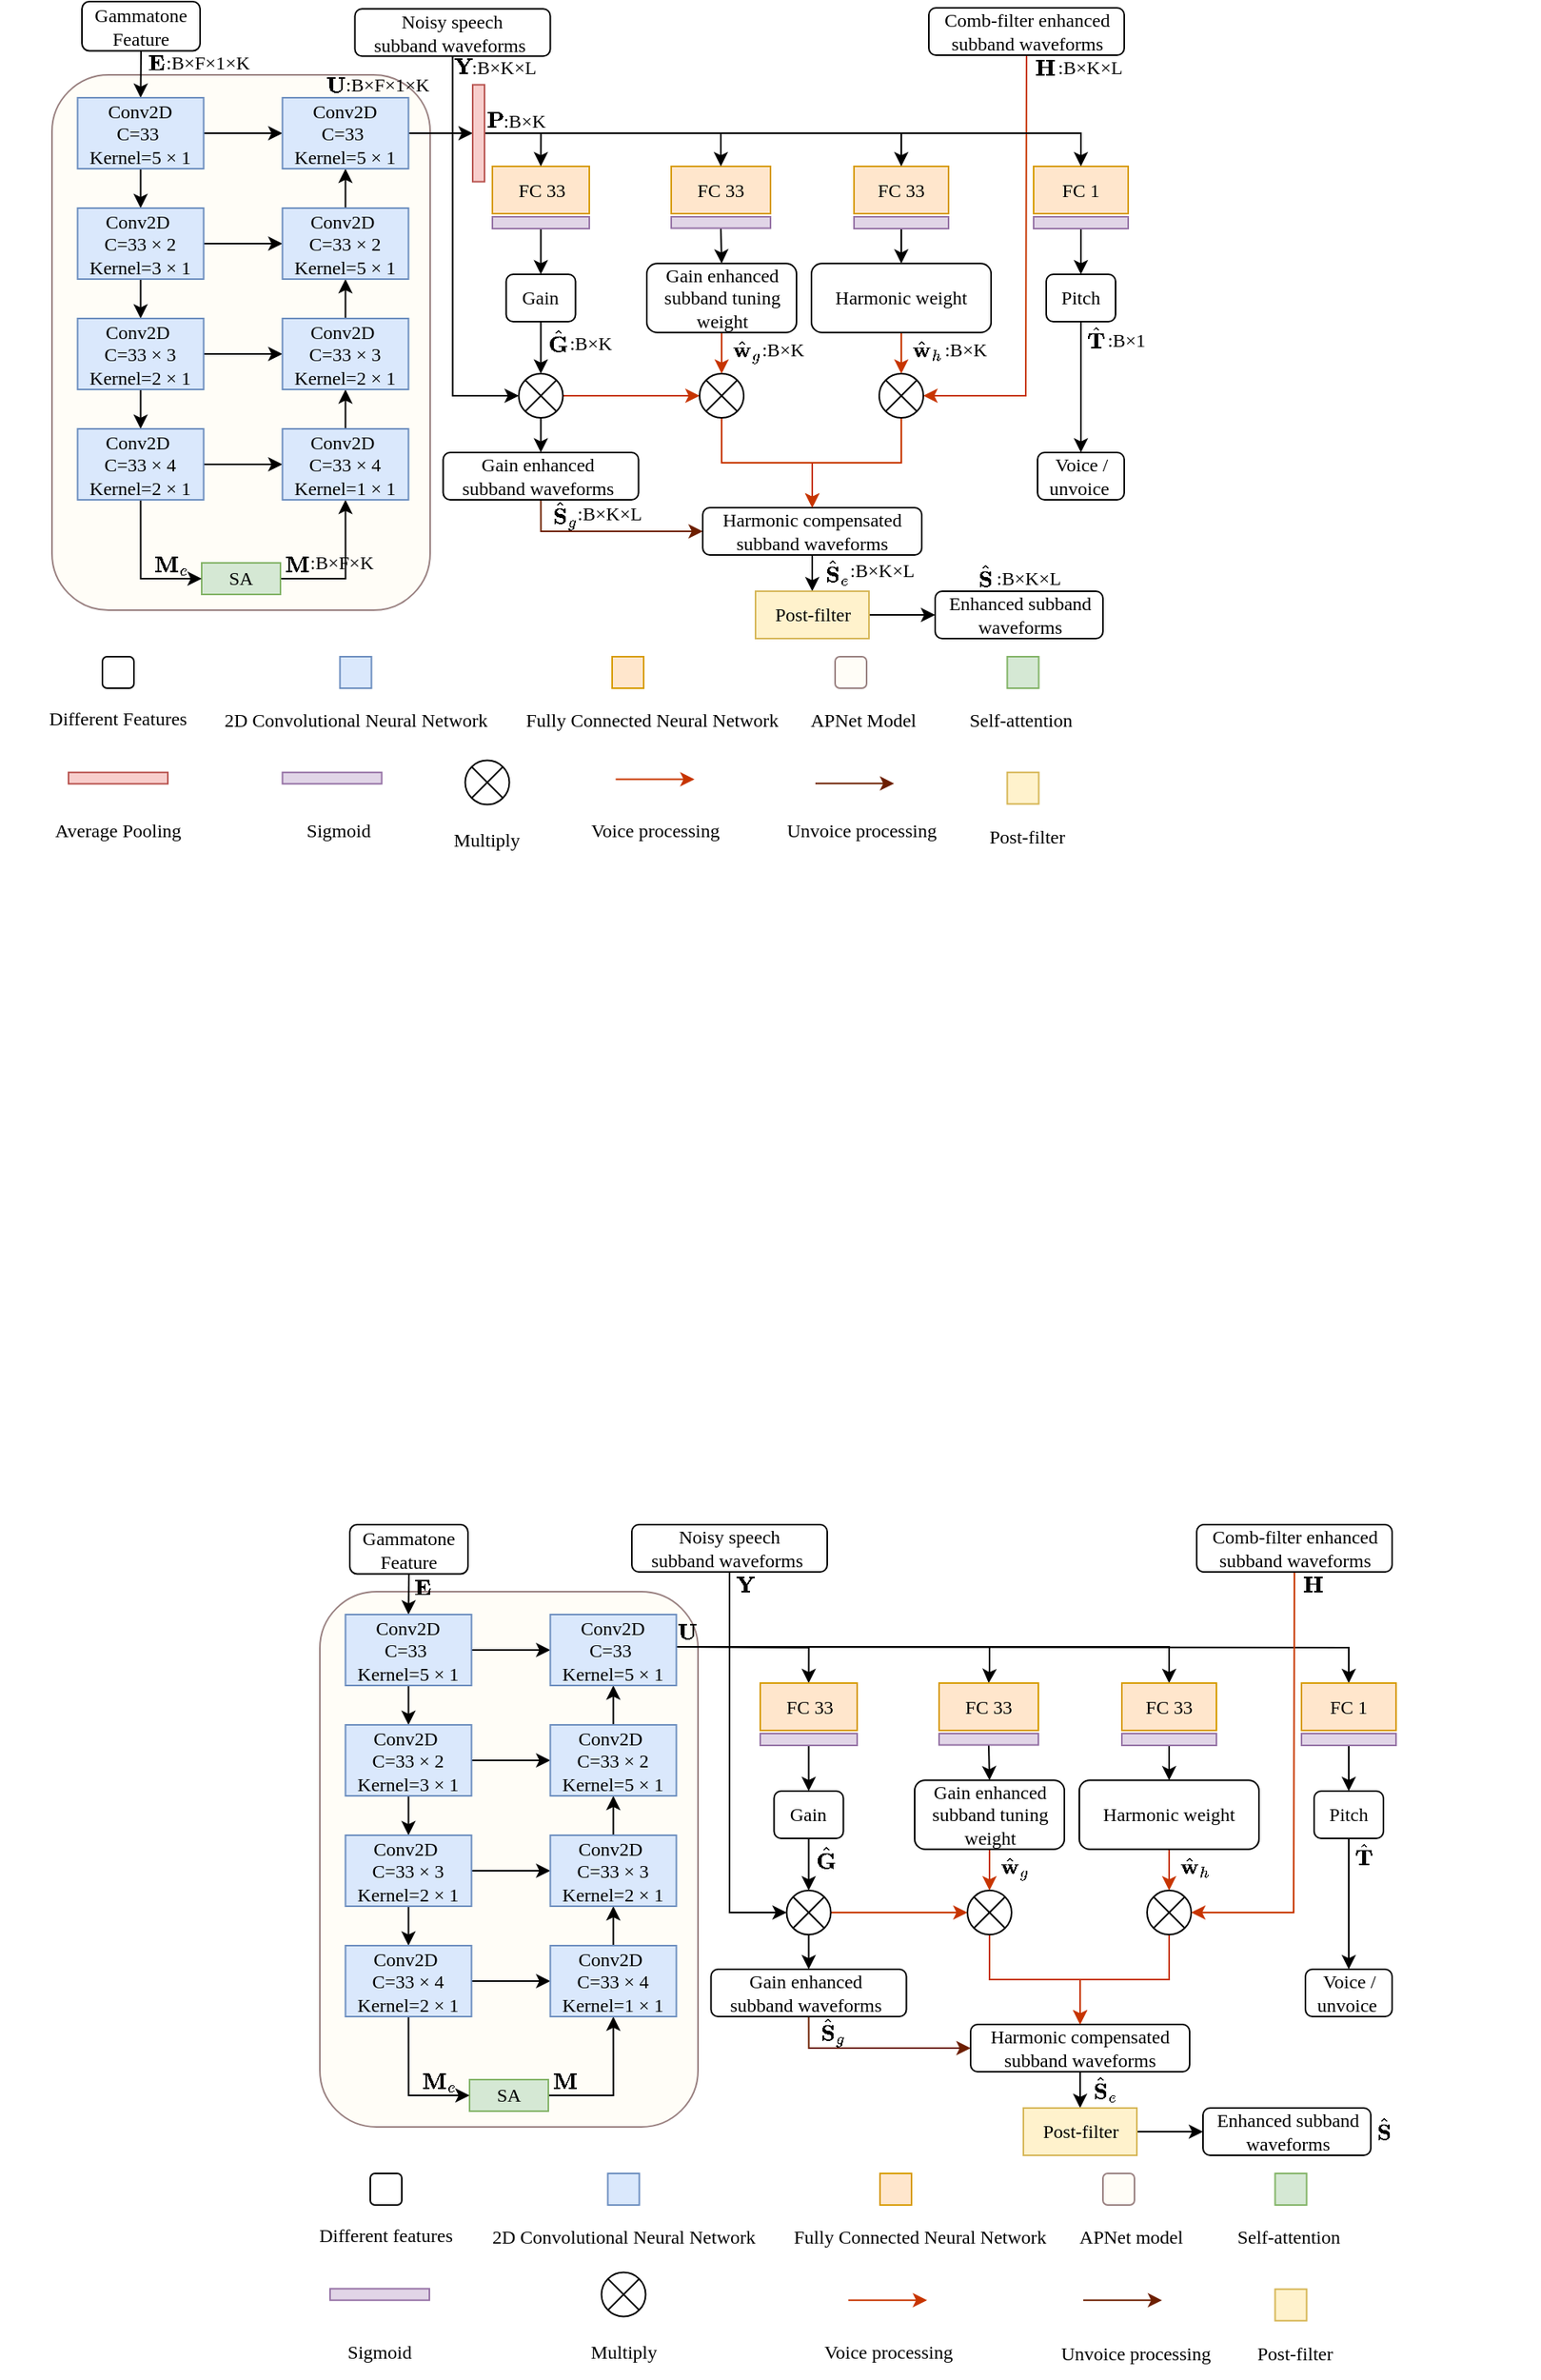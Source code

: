 <mxfile version="24.7.6">
  <diagram name="Page-1" id="zJ17UTxlqdSrX6OBl4_O">
    <mxGraphModel dx="-771" dy="453" grid="1" gridSize="10" guides="1" tooltips="1" connect="1" arrows="1" fold="1" page="1" pageScale="1" pageWidth="850" pageHeight="1100" math="1" shadow="0">
      <root>
        <mxCell id="0" />
        <mxCell id="1" parent="0" />
        <mxCell id="dL0ZDPhnh0uilclcxEB1-1" value="" style="rounded=1;whiteSpace=wrap;html=1;fillColor=#FFFDF7;strokeColor=#998080;fontFamily=Times New Roman;" parent="1" vertex="1">
          <mxGeometry x="1787" y="50.5" width="240" height="339.5" as="geometry" />
        </mxCell>
        <mxCell id="dL0ZDPhnh0uilclcxEB1-2" value="Voice / unvoice&amp;nbsp;" style="rounded=1;whiteSpace=wrap;html=1;strokeColor=default;gradientColor=none;fontFamily=Times New Roman;" parent="1" vertex="1">
          <mxGeometry x="2412.5" y="290" width="55" height="30" as="geometry" />
        </mxCell>
        <mxCell id="dL0ZDPhnh0uilclcxEB1-3" style="edgeStyle=orthogonalEdgeStyle;rounded=0;orthogonalLoop=1;jettySize=auto;html=1;exitX=1;exitY=0.5;exitDx=0;exitDy=0;entryX=0;entryY=0.5;entryDx=0;entryDy=0;entryPerimeter=0;exitPerimeter=0;fillColor=#fa6800;strokeColor=#C73500;fontFamily=Times New Roman;" parent="1" source="dL0ZDPhnh0uilclcxEB1-52" target="dL0ZDPhnh0uilclcxEB1-54" edge="1">
          <mxGeometry relative="1" as="geometry" />
        </mxCell>
        <mxCell id="dL0ZDPhnh0uilclcxEB1-4" style="edgeStyle=orthogonalEdgeStyle;rounded=0;orthogonalLoop=1;jettySize=auto;html=1;exitX=0.5;exitY=1;exitDx=0;exitDy=0;entryX=0;entryY=0.5;entryDx=0;entryDy=0;fillColor=#a0522d;strokeColor=#6D1F00;fontFamily=Times New Roman;" parent="1" source="dL0ZDPhnh0uilclcxEB1-5" target="dL0ZDPhnh0uilclcxEB1-41" edge="1">
          <mxGeometry relative="1" as="geometry" />
        </mxCell>
        <mxCell id="dL0ZDPhnh0uilclcxEB1-5" value="Gain enhanced&amp;nbsp;&lt;br&gt;subband&amp;nbsp;waveforms&amp;nbsp;" style="rounded=1;whiteSpace=wrap;html=1;strokeColor=default;fontFamily=Times New Roman;" parent="1" vertex="1">
          <mxGeometry x="2035.25" y="290" width="124" height="30" as="geometry" />
        </mxCell>
        <mxCell id="dL0ZDPhnh0uilclcxEB1-118" style="edgeStyle=orthogonalEdgeStyle;rounded=0;orthogonalLoop=1;jettySize=auto;html=1;exitX=0.5;exitY=1;exitDx=0;exitDy=0;entryX=0.5;entryY=0;entryDx=0;entryDy=0;fontFamily=Times New Roman;" parent="1" source="dL0ZDPhnh0uilclcxEB1-30" target="dL0ZDPhnh0uilclcxEB1-100" edge="1">
          <mxGeometry relative="1" as="geometry" />
        </mxCell>
        <mxCell id="dL0ZDPhnh0uilclcxEB1-30" value="Gammatone Feature" style="rounded=1;whiteSpace=wrap;html=1;fontFamily=Times New Roman;" parent="1" vertex="1">
          <mxGeometry x="1806" y="4.0" width="75" height="31.25" as="geometry" />
        </mxCell>
        <mxCell id="dL0ZDPhnh0uilclcxEB1-31" value="FC 33" style="rounded=0;whiteSpace=wrap;html=1;fillColor=#ffe6cc;strokeColor=#d79b00;fontFamily=Times New Roman;" parent="1" vertex="1">
          <mxGeometry x="2066.5" y="108.5" width="61.5" height="30" as="geometry" />
        </mxCell>
        <mxCell id="dL0ZDPhnh0uilclcxEB1-32" style="edgeStyle=orthogonalEdgeStyle;rounded=0;orthogonalLoop=1;jettySize=auto;html=1;exitX=0.5;exitY=1;exitDx=0;exitDy=0;entryX=0.5;entryY=0;entryDx=0;entryDy=0;entryPerimeter=0;fontFamily=Times New Roman;" parent="1" source="dL0ZDPhnh0uilclcxEB1-33" target="dL0ZDPhnh0uilclcxEB1-52" edge="1">
          <mxGeometry relative="1" as="geometry" />
        </mxCell>
        <mxCell id="dL0ZDPhnh0uilclcxEB1-33" value="Gain" style="rounded=1;whiteSpace=wrap;html=1;fontFamily=Times New Roman;" parent="1" vertex="1">
          <mxGeometry x="2075.25" y="177" width="44" height="30" as="geometry" />
        </mxCell>
        <mxCell id="dL0ZDPhnh0uilclcxEB1-34" style="edgeStyle=orthogonalEdgeStyle;rounded=0;orthogonalLoop=1;jettySize=auto;html=1;exitX=0.5;exitY=1;exitDx=0;exitDy=0;entryX=0.5;entryY=0;entryDx=0;entryDy=0;entryPerimeter=0;fillColor=#fa6800;strokeColor=#C73500;fontFamily=Times New Roman;" parent="1" source="dL0ZDPhnh0uilclcxEB1-35" target="dL0ZDPhnh0uilclcxEB1-54" edge="1">
          <mxGeometry relative="1" as="geometry">
            <Array as="points">
              <mxPoint x="2212" y="238" />
              <mxPoint x="2212" y="238" />
            </Array>
          </mxGeometry>
        </mxCell>
        <mxCell id="dL0ZDPhnh0uilclcxEB1-35" value="Gain enhanced subband tuning weight" style="rounded=1;whiteSpace=wrap;html=1;fontFamily=Times New Roman;" parent="1" vertex="1">
          <mxGeometry x="2164.5" y="170.13" width="95" height="43.75" as="geometry" />
        </mxCell>
        <mxCell id="dL0ZDPhnh0uilclcxEB1-36" style="edgeStyle=orthogonalEdgeStyle;rounded=0;orthogonalLoop=1;jettySize=auto;html=1;exitX=0.5;exitY=1;exitDx=0;exitDy=0;entryX=0.5;entryY=0;entryDx=0;entryDy=0;entryPerimeter=0;fillColor=#fa6800;strokeColor=#C73500;fontFamily=Times New Roman;" parent="1" source="dL0ZDPhnh0uilclcxEB1-37" target="dL0ZDPhnh0uilclcxEB1-56" edge="1">
          <mxGeometry relative="1" as="geometry" />
        </mxCell>
        <mxCell id="dL0ZDPhnh0uilclcxEB1-37" value="Harmonic weight" style="rounded=1;whiteSpace=wrap;html=1;fontFamily=Times New Roman;" parent="1" vertex="1">
          <mxGeometry x="2269" y="170.13" width="114" height="43.75" as="geometry" />
        </mxCell>
        <mxCell id="dL0ZDPhnh0uilclcxEB1-38" value="FC 1" style="rounded=0;whiteSpace=wrap;html=1;fillColor=#ffe6cc;strokeColor=#d79b00;fontFamily=Times New Roman;" parent="1" vertex="1">
          <mxGeometry x="2410" y="108.5" width="60" height="30" as="geometry" />
        </mxCell>
        <mxCell id="dL0ZDPhnh0uilclcxEB1-39" style="edgeStyle=orthogonalEdgeStyle;rounded=0;orthogonalLoop=1;jettySize=auto;html=1;exitX=0.5;exitY=1;exitDx=0;exitDy=0;entryX=0.5;entryY=0;entryDx=0;entryDy=0;fontFamily=Times New Roman;" parent="1" source="dL0ZDPhnh0uilclcxEB1-40" target="dL0ZDPhnh0uilclcxEB1-2" edge="1">
          <mxGeometry relative="1" as="geometry" />
        </mxCell>
        <mxCell id="dL0ZDPhnh0uilclcxEB1-40" value="Pitch" style="rounded=1;whiteSpace=wrap;html=1;fontFamily=Times New Roman;" parent="1" vertex="1">
          <mxGeometry x="2418" y="177" width="44" height="30" as="geometry" />
        </mxCell>
        <mxCell id="S4DQuL0AChRIHme5D5WO-2" style="edgeStyle=orthogonalEdgeStyle;rounded=0;orthogonalLoop=1;jettySize=auto;html=1;exitX=0.5;exitY=1;exitDx=0;exitDy=0;entryX=0.5;entryY=0;entryDx=0;entryDy=0;" parent="1" source="dL0ZDPhnh0uilclcxEB1-41" target="S4DQuL0AChRIHme5D5WO-1" edge="1">
          <mxGeometry relative="1" as="geometry" />
        </mxCell>
        <mxCell id="dL0ZDPhnh0uilclcxEB1-41" value="Harmonic&amp;nbsp;compensated subband waveforms" style="rounded=1;whiteSpace=wrap;html=1;strokeColor=default;fontFamily=Times New Roman;" parent="1" vertex="1">
          <mxGeometry x="2200" y="325" width="139" height="30" as="geometry" />
        </mxCell>
        <mxCell id="dL0ZDPhnh0uilclcxEB1-42" value="FC 33" style="rounded=0;whiteSpace=wrap;html=1;fillColor=#ffe6cc;strokeColor=#d79b00;fontFamily=Times New Roman;" parent="1" vertex="1">
          <mxGeometry x="2296" y="108.5" width="60" height="30" as="geometry" />
        </mxCell>
        <mxCell id="dL0ZDPhnh0uilclcxEB1-43" value="FC 33" style="rounded=0;whiteSpace=wrap;html=1;fillColor=#ffe6cc;strokeColor=#d79b00;fontFamily=Times New Roman;" parent="1" vertex="1">
          <mxGeometry x="2180" y="108.5" width="63" height="30" as="geometry" />
        </mxCell>
        <mxCell id="dL0ZDPhnh0uilclcxEB1-47" style="edgeStyle=orthogonalEdgeStyle;rounded=0;orthogonalLoop=1;jettySize=auto;html=1;exitX=0.5;exitY=1;exitDx=0;exitDy=0;entryX=0;entryY=0.5;entryDx=0;entryDy=0;entryPerimeter=0;fontFamily=Times New Roman;" parent="1" source="dL0ZDPhnh0uilclcxEB1-48" target="dL0ZDPhnh0uilclcxEB1-52" edge="1">
          <mxGeometry relative="1" as="geometry" />
        </mxCell>
        <mxCell id="dL0ZDPhnh0uilclcxEB1-48" value="Noisy speech subband&amp;nbsp;waveforms&amp;nbsp;" style="rounded=1;whiteSpace=wrap;html=1;strokeColor=default;fontFamily=Times New Roman;" parent="1" vertex="1">
          <mxGeometry x="1979.25" y="8.63" width="124" height="30" as="geometry" />
        </mxCell>
        <mxCell id="dL0ZDPhnh0uilclcxEB1-49" style="edgeStyle=orthogonalEdgeStyle;rounded=0;orthogonalLoop=1;jettySize=auto;html=1;exitX=0.5;exitY=1;exitDx=0;exitDy=0;entryX=1;entryY=0.5;entryDx=0;entryDy=0;entryPerimeter=0;fillColor=#fa6800;strokeColor=#C73500;fontFamily=Times New Roman;" parent="1" source="dL0ZDPhnh0uilclcxEB1-50" target="dL0ZDPhnh0uilclcxEB1-56" edge="1">
          <mxGeometry relative="1" as="geometry">
            <mxPoint x="2355" y="273" as="targetPoint" />
            <Array as="points">
              <mxPoint x="2405" y="38" />
              <mxPoint x="2405" y="273" />
            </Array>
          </mxGeometry>
        </mxCell>
        <mxCell id="dL0ZDPhnh0uilclcxEB1-50" value="Comb-filter enhanced&lt;br&gt;&amp;nbsp;subband&amp;nbsp;waveforms&amp;nbsp;" style="rounded=1;whiteSpace=wrap;html=1;strokeColor=default;fontFamily=Times New Roman;" parent="1" vertex="1">
          <mxGeometry x="2343.5" y="8.0" width="124" height="30" as="geometry" />
        </mxCell>
        <mxCell id="dL0ZDPhnh0uilclcxEB1-51" style="edgeStyle=orthogonalEdgeStyle;rounded=0;orthogonalLoop=1;jettySize=auto;html=1;exitX=0.5;exitY=1;exitDx=0;exitDy=0;exitPerimeter=0;entryX=0.5;entryY=0;entryDx=0;entryDy=0;fontFamily=Times New Roman;" parent="1" source="dL0ZDPhnh0uilclcxEB1-52" target="dL0ZDPhnh0uilclcxEB1-5" edge="1">
          <mxGeometry relative="1" as="geometry" />
        </mxCell>
        <mxCell id="dL0ZDPhnh0uilclcxEB1-52" value="" style="verticalLabelPosition=bottom;verticalAlign=top;html=1;shape=mxgraph.flowchart.or;fontFamily=Times New Roman;" parent="1" vertex="1">
          <mxGeometry x="2083.25" y="240" width="28" height="28" as="geometry" />
        </mxCell>
        <mxCell id="dL0ZDPhnh0uilclcxEB1-53" style="edgeStyle=orthogonalEdgeStyle;rounded=0;orthogonalLoop=1;jettySize=auto;html=1;exitX=0.5;exitY=1;exitDx=0;exitDy=0;exitPerimeter=0;entryX=0.5;entryY=0;entryDx=0;entryDy=0;fillColor=#fa6800;strokeColor=#C73500;fontFamily=Times New Roman;" parent="1" source="dL0ZDPhnh0uilclcxEB1-54" target="dL0ZDPhnh0uilclcxEB1-41" edge="1">
          <mxGeometry relative="1" as="geometry" />
        </mxCell>
        <mxCell id="dL0ZDPhnh0uilclcxEB1-54" value="" style="verticalLabelPosition=bottom;verticalAlign=top;html=1;shape=mxgraph.flowchart.or;fontFamily=Times New Roman;" parent="1" vertex="1">
          <mxGeometry x="2198" y="240" width="28" height="28" as="geometry" />
        </mxCell>
        <mxCell id="dL0ZDPhnh0uilclcxEB1-55" style="edgeStyle=orthogonalEdgeStyle;rounded=0;orthogonalLoop=1;jettySize=auto;html=1;exitX=0.5;exitY=1;exitDx=0;exitDy=0;exitPerimeter=0;entryX=0.5;entryY=0;entryDx=0;entryDy=0;fillColor=#fa6800;strokeColor=#C73500;fontFamily=Times New Roman;" parent="1" source="dL0ZDPhnh0uilclcxEB1-56" target="dL0ZDPhnh0uilclcxEB1-41" edge="1">
          <mxGeometry relative="1" as="geometry" />
        </mxCell>
        <mxCell id="dL0ZDPhnh0uilclcxEB1-56" value="" style="verticalLabelPosition=bottom;verticalAlign=top;html=1;shape=mxgraph.flowchart.or;fontFamily=Times New Roman;" parent="1" vertex="1">
          <mxGeometry x="2312" y="240" width="28" height="28" as="geometry" />
        </mxCell>
        <mxCell id="dL0ZDPhnh0uilclcxEB1-57" value="" style="group;fontFamily=Times New Roman;" parent="1" vertex="1" connectable="0">
          <mxGeometry x="1924.75" y="419.5" width="110" height="55" as="geometry" />
        </mxCell>
        <mxCell id="dL0ZDPhnh0uilclcxEB1-58" value="" style="rounded=0;whiteSpace=wrap;html=1;fillColor=#dae8fc;strokeColor=#6c8ebf;fontFamily=Times New Roman;" parent="dL0ZDPhnh0uilclcxEB1-57" vertex="1">
          <mxGeometry x="45" width="20" height="20" as="geometry" />
        </mxCell>
        <mxCell id="dL0ZDPhnh0uilclcxEB1-59" value="2D&amp;nbsp;Convolutional&amp;nbsp;Neural&amp;nbsp;Network" style="rounded=0;whiteSpace=wrap;html=1;strokeColor=none;fillColor=none;fontFamily=Times New Roman;" parent="dL0ZDPhnh0uilclcxEB1-57" vertex="1">
          <mxGeometry y="25" width="110" height="30" as="geometry" />
        </mxCell>
        <mxCell id="dL0ZDPhnh0uilclcxEB1-60" value="" style="group;fillColor=none;fontFamily=Times New Roman;" parent="1" vertex="1" connectable="0">
          <mxGeometry x="2112.5" y="419.5" width="110" height="55" as="geometry" />
        </mxCell>
        <mxCell id="dL0ZDPhnh0uilclcxEB1-61" value="" style="rounded=0;whiteSpace=wrap;html=1;fillColor=#ffe6cc;strokeColor=#d79b00;fontFamily=Times New Roman;" parent="dL0ZDPhnh0uilclcxEB1-60" vertex="1">
          <mxGeometry x="30" width="20" height="20" as="geometry" />
        </mxCell>
        <mxCell id="dL0ZDPhnh0uilclcxEB1-62" value="Fully&amp;nbsp;Connected&amp;nbsp;Neural&amp;nbsp;Network" style="rounded=0;whiteSpace=wrap;html=1;strokeColor=none;fillColor=none;fontFamily=Times New Roman;" parent="dL0ZDPhnh0uilclcxEB1-60" vertex="1">
          <mxGeometry y="25" width="110" height="30" as="geometry" />
        </mxCell>
        <mxCell id="dL0ZDPhnh0uilclcxEB1-63" value="" style="group;fontFamily=Times New Roman;" parent="1" vertex="1" connectable="0">
          <mxGeometry x="2227" y="419.5" width="150" height="53.75" as="geometry" />
        </mxCell>
        <mxCell id="dL0ZDPhnh0uilclcxEB1-64" value="APNet Model" style="rounded=0;whiteSpace=wrap;html=1;strokeColor=none;fillColor=none;fontFamily=Times New Roman;" parent="dL0ZDPhnh0uilclcxEB1-63" vertex="1">
          <mxGeometry y="27.5" width="150" height="26.25" as="geometry" />
        </mxCell>
        <mxCell id="dL0ZDPhnh0uilclcxEB1-65" value="" style="rounded=1;whiteSpace=wrap;html=1;fillColor=#fffdf7;strokeColor=#998080;fontColor=#ffffff;fontFamily=Times New Roman;" parent="dL0ZDPhnh0uilclcxEB1-63" vertex="1">
          <mxGeometry x="57" width="20" height="20" as="geometry" />
        </mxCell>
        <mxCell id="dL0ZDPhnh0uilclcxEB1-66" value="" style="group;fontFamily=Times New Roman;" parent="1" vertex="1" connectable="0">
          <mxGeometry x="1754" y="418.5" width="150" height="53.75" as="geometry" />
        </mxCell>
        <mxCell id="dL0ZDPhnh0uilclcxEB1-67" value="Different Features" style="rounded=0;whiteSpace=wrap;html=1;strokeColor=none;fillColor=none;fontFamily=Times New Roman;" parent="dL0ZDPhnh0uilclcxEB1-66" vertex="1">
          <mxGeometry y="27.5" width="150" height="26.25" as="geometry" />
        </mxCell>
        <mxCell id="dL0ZDPhnh0uilclcxEB1-68" value="" style="rounded=1;whiteSpace=wrap;html=1;fillColor=#FFFFFF;strokeColor=#000000;fontFamily=Times New Roman;" parent="dL0ZDPhnh0uilclcxEB1-66" vertex="1">
          <mxGeometry x="65" y="1" width="20" height="20" as="geometry" />
        </mxCell>
        <mxCell id="dL0ZDPhnh0uilclcxEB1-70" value="" style="endArrow=classic;html=1;rounded=0;fillColor=#fa6800;strokeColor=#C73500;fontFamily=Times New Roman;" parent="1" edge="1">
          <mxGeometry width="50" height="50" relative="1" as="geometry">
            <mxPoint x="2144.75" y="497.26" as="sourcePoint" />
            <mxPoint x="2194.75" y="497.26" as="targetPoint" />
          </mxGeometry>
        </mxCell>
        <mxCell id="dL0ZDPhnh0uilclcxEB1-71" value="Voice&amp;nbsp;processing" style="rounded=0;whiteSpace=wrap;html=1;strokeColor=none;fillColor=none;fontFamily=Times New Roman;" parent="1" vertex="1">
          <mxGeometry x="2095.25" y="517.26" width="150" height="26.25" as="geometry" />
        </mxCell>
        <mxCell id="dL0ZDPhnh0uilclcxEB1-78" value="" style="verticalLabelPosition=bottom;verticalAlign=top;html=1;shape=mxgraph.flowchart.or;fontFamily=Times New Roman;" parent="1" vertex="1">
          <mxGeometry x="2049.25" y="485.25" width="28" height="28" as="geometry" />
        </mxCell>
        <mxCell id="dL0ZDPhnh0uilclcxEB1-79" value="Multiply" style="rounded=0;whiteSpace=wrap;html=1;strokeColor=none;fillColor=none;fontFamily=Times New Roman;" parent="1" vertex="1">
          <mxGeometry x="1988.25" y="522.88" width="150" height="26.25" as="geometry" />
        </mxCell>
        <mxCell id="dL0ZDPhnh0uilclcxEB1-80" style="edgeStyle=orthogonalEdgeStyle;rounded=0;orthogonalLoop=1;jettySize=auto;html=1;exitX=0.5;exitY=1;exitDx=0;exitDy=0;entryX=0.5;entryY=0;entryDx=0;entryDy=0;fontFamily=Times New Roman;" parent="1" source="dL0ZDPhnh0uilclcxEB1-81" target="dL0ZDPhnh0uilclcxEB1-33" edge="1">
          <mxGeometry relative="1" as="geometry" />
        </mxCell>
        <mxCell id="dL0ZDPhnh0uilclcxEB1-81" value="" style="rounded=0;whiteSpace=wrap;html=1;fillColor=#e1d5e7;strokeColor=#9673a6;fontFamily=Times New Roman;" parent="1" vertex="1">
          <mxGeometry x="2066.5" y="140.5" width="61.5" height="7.5" as="geometry" />
        </mxCell>
        <mxCell id="dL0ZDPhnh0uilclcxEB1-82" style="edgeStyle=orthogonalEdgeStyle;rounded=0;orthogonalLoop=1;jettySize=auto;html=1;exitX=0.5;exitY=1;exitDx=0;exitDy=0;entryX=0.5;entryY=0;entryDx=0;entryDy=0;fontFamily=Times New Roman;" parent="1" source="dL0ZDPhnh0uilclcxEB1-83" target="dL0ZDPhnh0uilclcxEB1-35" edge="1">
          <mxGeometry relative="1" as="geometry" />
        </mxCell>
        <mxCell id="dL0ZDPhnh0uilclcxEB1-83" value="" style="rounded=0;whiteSpace=wrap;html=1;fillColor=#e1d5e7;strokeColor=#9673a6;fontFamily=Times New Roman;" parent="1" vertex="1">
          <mxGeometry x="2180" y="140.5" width="63" height="7.25" as="geometry" />
        </mxCell>
        <mxCell id="dL0ZDPhnh0uilclcxEB1-84" style="edgeStyle=orthogonalEdgeStyle;rounded=0;orthogonalLoop=1;jettySize=auto;html=1;exitX=0.5;exitY=1;exitDx=0;exitDy=0;entryX=0.5;entryY=0;entryDx=0;entryDy=0;fontFamily=Times New Roman;" parent="1" source="dL0ZDPhnh0uilclcxEB1-85" target="dL0ZDPhnh0uilclcxEB1-37" edge="1">
          <mxGeometry relative="1" as="geometry" />
        </mxCell>
        <mxCell id="dL0ZDPhnh0uilclcxEB1-85" value="" style="rounded=0;whiteSpace=wrap;html=1;fillColor=#e1d5e7;strokeColor=#9673a6;fontFamily=Times New Roman;" parent="1" vertex="1">
          <mxGeometry x="2296" y="140.5" width="60" height="7.5" as="geometry" />
        </mxCell>
        <mxCell id="dL0ZDPhnh0uilclcxEB1-86" style="edgeStyle=orthogonalEdgeStyle;rounded=0;orthogonalLoop=1;jettySize=auto;html=1;exitX=0.5;exitY=1;exitDx=0;exitDy=0;entryX=0.5;entryY=0;entryDx=0;entryDy=0;fontFamily=Times New Roman;" parent="1" source="dL0ZDPhnh0uilclcxEB1-87" target="dL0ZDPhnh0uilclcxEB1-40" edge="1">
          <mxGeometry relative="1" as="geometry" />
        </mxCell>
        <mxCell id="dL0ZDPhnh0uilclcxEB1-87" value="&amp;nbsp;" style="rounded=0;whiteSpace=wrap;html=1;fillColor=#e1d5e7;strokeColor=#9673a6;fontFamily=Times New Roman;" parent="1" vertex="1">
          <mxGeometry x="2410" y="140.5" width="60" height="7.5" as="geometry" />
        </mxCell>
        <mxCell id="dL0ZDPhnh0uilclcxEB1-88" value="" style="rounded=0;whiteSpace=wrap;html=1;fillColor=#f8cecc;strokeColor=#b85450;fontFamily=Times New Roman;" parent="1" vertex="1">
          <mxGeometry x="1797.5" y="492.885" width="63" height="7.25" as="geometry" />
        </mxCell>
        <mxCell id="dL0ZDPhnh0uilclcxEB1-89" value="Average Pooling" style="rounded=0;whiteSpace=wrap;html=1;strokeColor=none;fillColor=none;fontFamily=Times New Roman;" parent="1" vertex="1">
          <mxGeometry x="1754" y="517.26" width="150" height="26.25" as="geometry" />
        </mxCell>
        <mxCell id="dL0ZDPhnh0uilclcxEB1-90" value="" style="rounded=0;whiteSpace=wrap;html=1;fillColor=#d5e8d4;strokeColor=#82b366;fontFamily=Times New Roman;" parent="1" vertex="1">
          <mxGeometry x="2393.25" y="419.5" width="20" height="20" as="geometry" />
        </mxCell>
        <mxCell id="dL0ZDPhnh0uilclcxEB1-91" value="Self-attention" style="rounded=0;whiteSpace=wrap;html=1;strokeColor=none;fillColor=none;fontFamily=Times New Roman;" parent="1" vertex="1">
          <mxGeometry x="2322" y="444.5" width="160" height="30" as="geometry" />
        </mxCell>
        <mxCell id="dL0ZDPhnh0uilclcxEB1-92" style="edgeStyle=orthogonalEdgeStyle;rounded=0;orthogonalLoop=1;jettySize=auto;html=1;exitX=1;exitY=0.5;exitDx=0;exitDy=0;entryX=0.5;entryY=1;entryDx=0;entryDy=0;fontFamily=Times New Roman;" parent="1" source="dL0ZDPhnh0uilclcxEB1-93" target="dL0ZDPhnh0uilclcxEB1-107" edge="1">
          <mxGeometry relative="1" as="geometry">
            <mxPoint x="1971.75" y="323" as="targetPoint" />
          </mxGeometry>
        </mxCell>
        <mxCell id="dL0ZDPhnh0uilclcxEB1-93" value="SA" style="rounded=0;whiteSpace=wrap;html=1;fillColor=#d5e8d4;strokeColor=#82b366;fontFamily=Times New Roman;" parent="1" vertex="1">
          <mxGeometry x="1882" y="360" width="50" height="20" as="geometry" />
        </mxCell>
        <mxCell id="dL0ZDPhnh0uilclcxEB1-94" style="edgeStyle=orthogonalEdgeStyle;rounded=0;orthogonalLoop=1;jettySize=auto;html=1;exitX=0.5;exitY=1;exitDx=0;exitDy=0;entryX=0;entryY=0.5;entryDx=0;entryDy=0;fontFamily=Times New Roman;" parent="1" source="dL0ZDPhnh0uilclcxEB1-105" target="dL0ZDPhnh0uilclcxEB1-93" edge="1">
          <mxGeometry relative="1" as="geometry">
            <mxPoint x="1841.75" y="323" as="sourcePoint" />
          </mxGeometry>
        </mxCell>
        <mxCell id="dL0ZDPhnh0uilclcxEB1-99" style="edgeStyle=orthogonalEdgeStyle;rounded=0;orthogonalLoop=1;jettySize=auto;html=1;exitX=0.5;exitY=1;exitDx=0;exitDy=0;entryX=0.5;entryY=0;entryDx=0;entryDy=0;fillColor=#dae8fc;strokeColor=#000000;fontFamily=Times New Roman;" parent="1" source="dL0ZDPhnh0uilclcxEB1-100" target="dL0ZDPhnh0uilclcxEB1-102" edge="1">
          <mxGeometry relative="1" as="geometry" />
        </mxCell>
        <mxCell id="dL0ZDPhnh0uilclcxEB1-116" style="edgeStyle=orthogonalEdgeStyle;rounded=0;orthogonalLoop=1;jettySize=auto;html=1;exitX=1;exitY=0.5;exitDx=0;exitDy=0;entryX=0;entryY=0.5;entryDx=0;entryDy=0;fontFamily=Times New Roman;" parent="1" source="dL0ZDPhnh0uilclcxEB1-100" target="dL0ZDPhnh0uilclcxEB1-112" edge="1">
          <mxGeometry relative="1" as="geometry" />
        </mxCell>
        <mxCell id="dL0ZDPhnh0uilclcxEB1-100" value="Conv2D &lt;br&gt;C=33&amp;nbsp;&lt;div&gt;Kernel=5 ×&amp;nbsp;1&lt;/div&gt;" style="rounded=0;whiteSpace=wrap;html=1;fillColor=#dae8fc;strokeColor=#6c8ebf;fontFamily=Times New Roman;" parent="1" vertex="1">
          <mxGeometry x="1803.25" y="65" width="80" height="45" as="geometry" />
        </mxCell>
        <mxCell id="dL0ZDPhnh0uilclcxEB1-101" style="edgeStyle=orthogonalEdgeStyle;rounded=0;orthogonalLoop=1;jettySize=auto;html=1;exitX=0.5;exitY=1;exitDx=0;exitDy=0;entryX=0.5;entryY=0;entryDx=0;entryDy=0;fillColor=#dae8fc;strokeColor=#000000;fontFamily=Times New Roman;" parent="1" source="dL0ZDPhnh0uilclcxEB1-102" target="dL0ZDPhnh0uilclcxEB1-104" edge="1">
          <mxGeometry relative="1" as="geometry" />
        </mxCell>
        <mxCell id="dL0ZDPhnh0uilclcxEB1-115" style="edgeStyle=orthogonalEdgeStyle;rounded=0;orthogonalLoop=1;jettySize=auto;html=1;exitX=1;exitY=0.5;exitDx=0;exitDy=0;fontFamily=Times New Roman;" parent="1" source="dL0ZDPhnh0uilclcxEB1-102" target="dL0ZDPhnh0uilclcxEB1-111" edge="1">
          <mxGeometry relative="1" as="geometry" />
        </mxCell>
        <mxCell id="dL0ZDPhnh0uilclcxEB1-102" value="Conv2D&amp;nbsp;&lt;br&gt;C=33 × 2 Kernel=3 ×&amp;nbsp;1" style="rounded=0;whiteSpace=wrap;html=1;fillColor=#dae8fc;strokeColor=#6c8ebf;fontFamily=Times New Roman;" parent="1" vertex="1">
          <mxGeometry x="1803.25" y="135" width="80" height="45" as="geometry" />
        </mxCell>
        <mxCell id="dL0ZDPhnh0uilclcxEB1-103" style="edgeStyle=orthogonalEdgeStyle;rounded=0;orthogonalLoop=1;jettySize=auto;html=1;exitX=0.5;exitY=1;exitDx=0;exitDy=0;entryX=0.5;entryY=0;entryDx=0;entryDy=0;fillColor=#dae8fc;strokeColor=#000000;fontFamily=Times New Roman;" parent="1" source="dL0ZDPhnh0uilclcxEB1-104" target="dL0ZDPhnh0uilclcxEB1-105" edge="1">
          <mxGeometry relative="1" as="geometry" />
        </mxCell>
        <mxCell id="dL0ZDPhnh0uilclcxEB1-114" style="edgeStyle=orthogonalEdgeStyle;rounded=0;orthogonalLoop=1;jettySize=auto;html=1;exitX=1;exitY=0.5;exitDx=0;exitDy=0;entryX=0;entryY=0.5;entryDx=0;entryDy=0;fontFamily=Times New Roman;" parent="1" source="dL0ZDPhnh0uilclcxEB1-104" target="dL0ZDPhnh0uilclcxEB1-109" edge="1">
          <mxGeometry relative="1" as="geometry" />
        </mxCell>
        <mxCell id="dL0ZDPhnh0uilclcxEB1-104" value="Conv2D&amp;nbsp;&lt;br&gt;C=33 ×&amp;nbsp;3 Kernel=2 ×&amp;nbsp;1" style="rounded=0;whiteSpace=wrap;html=1;fillColor=#dae8fc;strokeColor=#6c8ebf;fontFamily=Times New Roman;" parent="1" vertex="1">
          <mxGeometry x="1803.25" y="205" width="80" height="45" as="geometry" />
        </mxCell>
        <mxCell id="dL0ZDPhnh0uilclcxEB1-113" style="edgeStyle=orthogonalEdgeStyle;rounded=0;orthogonalLoop=1;jettySize=auto;html=1;exitX=1;exitY=0.5;exitDx=0;exitDy=0;entryX=0;entryY=0.5;entryDx=0;entryDy=0;fontFamily=Times New Roman;" parent="1" source="dL0ZDPhnh0uilclcxEB1-105" target="dL0ZDPhnh0uilclcxEB1-107" edge="1">
          <mxGeometry relative="1" as="geometry" />
        </mxCell>
        <mxCell id="dL0ZDPhnh0uilclcxEB1-105" value="Conv2D&amp;nbsp;&lt;br&gt;C=33 ×&amp;nbsp;4 Kernel=2 ×&amp;nbsp;1" style="rounded=0;whiteSpace=wrap;html=1;fillColor=#dae8fc;strokeColor=#6c8ebf;fontFamily=Times New Roman;" parent="1" vertex="1">
          <mxGeometry x="1803.25" y="275" width="80" height="45" as="geometry" />
        </mxCell>
        <mxCell id="dL0ZDPhnh0uilclcxEB1-106" style="edgeStyle=orthogonalEdgeStyle;rounded=0;orthogonalLoop=1;jettySize=auto;html=1;exitX=0.5;exitY=0;exitDx=0;exitDy=0;entryX=0.5;entryY=1;entryDx=0;entryDy=0;fillColor=#dae8fc;strokeColor=#000000;fontFamily=Times New Roman;" parent="1" source="dL0ZDPhnh0uilclcxEB1-107" target="dL0ZDPhnh0uilclcxEB1-109" edge="1">
          <mxGeometry relative="1" as="geometry" />
        </mxCell>
        <mxCell id="dL0ZDPhnh0uilclcxEB1-107" value="Conv2D&amp;nbsp;&lt;br&gt;C=33 ×&amp;nbsp;4 Kernel=1 × 1" style="rounded=0;whiteSpace=wrap;html=1;fillColor=#dae8fc;strokeColor=#6c8ebf;fontFamily=Times New Roman;" parent="1" vertex="1">
          <mxGeometry x="1933.25" y="275" width="80" height="45" as="geometry" />
        </mxCell>
        <mxCell id="dL0ZDPhnh0uilclcxEB1-108" style="edgeStyle=orthogonalEdgeStyle;rounded=0;orthogonalLoop=1;jettySize=auto;html=1;exitX=0.5;exitY=0;exitDx=0;exitDy=0;entryX=0.5;entryY=1;entryDx=0;entryDy=0;fillColor=#dae8fc;strokeColor=#000000;fontFamily=Times New Roman;" parent="1" source="dL0ZDPhnh0uilclcxEB1-109" target="dL0ZDPhnh0uilclcxEB1-111" edge="1">
          <mxGeometry relative="1" as="geometry" />
        </mxCell>
        <mxCell id="dL0ZDPhnh0uilclcxEB1-109" value="Conv2D&amp;nbsp;&lt;br&gt;C=33 ×&amp;nbsp;3 Kernel=2 ×&amp;nbsp;1" style="rounded=0;whiteSpace=wrap;html=1;fillColor=#dae8fc;strokeColor=#6c8ebf;fontFamily=Times New Roman;" parent="1" vertex="1">
          <mxGeometry x="1933.25" y="205" width="80" height="45" as="geometry" />
        </mxCell>
        <mxCell id="dL0ZDPhnh0uilclcxEB1-110" style="edgeStyle=orthogonalEdgeStyle;rounded=0;orthogonalLoop=1;jettySize=auto;html=1;exitX=0.5;exitY=0;exitDx=0;exitDy=0;entryX=0.5;entryY=1;entryDx=0;entryDy=0;fillColor=#dae8fc;strokeColor=#000000;fontFamily=Times New Roman;" parent="1" source="dL0ZDPhnh0uilclcxEB1-111" target="dL0ZDPhnh0uilclcxEB1-112" edge="1">
          <mxGeometry relative="1" as="geometry" />
        </mxCell>
        <mxCell id="dL0ZDPhnh0uilclcxEB1-111" value="Conv2D&amp;nbsp;&lt;br&gt;C=33 ×&amp;nbsp;2 Kernel=5 ×&amp;nbsp;1" style="rounded=0;whiteSpace=wrap;html=1;fillColor=#dae8fc;strokeColor=#6c8ebf;fontFamily=Times New Roman;" parent="1" vertex="1">
          <mxGeometry x="1933.25" y="135" width="80" height="45" as="geometry" />
        </mxCell>
        <mxCell id="eazMNfkr8P5mKzoQGKRl-106" style="edgeStyle=orthogonalEdgeStyle;rounded=0;orthogonalLoop=1;jettySize=auto;html=1;exitX=1;exitY=0.5;exitDx=0;exitDy=0;entryX=0.5;entryY=1;entryDx=0;entryDy=0;" edge="1" parent="1" source="dL0ZDPhnh0uilclcxEB1-112" target="eazMNfkr8P5mKzoQGKRl-105">
          <mxGeometry relative="1" as="geometry" />
        </mxCell>
        <mxCell id="dL0ZDPhnh0uilclcxEB1-112" value="Conv2D &lt;br&gt;C=33&amp;nbsp;&lt;div&gt;Kernel=5 ×&amp;nbsp;1&lt;/div&gt;" style="rounded=0;whiteSpace=wrap;html=1;fillColor=#dae8fc;strokeColor=#6c8ebf;fontFamily=Times New Roman;" parent="1" vertex="1">
          <mxGeometry x="1933.25" y="65" width="80" height="45" as="geometry" />
        </mxCell>
        <mxCell id="dL0ZDPhnh0uilclcxEB1-122" value="&lt;span style=&quot;font-family: Helvetica; text-align: left;&quot;&gt;$$\hat{\textbf{w}}_g$$&lt;/span&gt;" style="text;html=1;strokeColor=none;fillColor=none;align=center;verticalAlign=middle;whiteSpace=wrap;rounded=0;strokeWidth=7;fontFamily=Times New Roman;" parent="1" vertex="1">
          <mxGeometry x="2198" y="210" width="60" height="30" as="geometry" />
        </mxCell>
        <mxCell id="dL0ZDPhnh0uilclcxEB1-123" value="&lt;span style=&quot;font-family: Helvetica; text-align: left;&quot;&gt;$$\hat{\textbf{w}}_h$$&lt;/span&gt;" style="text;html=1;strokeColor=none;fillColor=none;align=center;verticalAlign=middle;whiteSpace=wrap;rounded=0;strokeWidth=7;fontFamily=Times New Roman;" parent="1" vertex="1">
          <mxGeometry x="2312" y="210" width="60" height="30" as="geometry" />
        </mxCell>
        <mxCell id="dL0ZDPhnh0uilclcxEB1-124" value="&lt;span style=&quot;font-family: Helvetica; text-align: left;&quot;&gt;$$\hat{\textbf{G}}$$&lt;/span&gt;" style="text;html=1;strokeColor=none;fillColor=none;align=center;verticalAlign=middle;whiteSpace=wrap;rounded=0;strokeWidth=7;fontFamily=Times New Roman;" parent="1" vertex="1">
          <mxGeometry x="2078.25" y="205" width="60" height="30" as="geometry" />
        </mxCell>
        <mxCell id="lscojaRsyQzUvcd1Fd95-1" value="&lt;span style=&quot;text-align: left;&quot;&gt;&lt;font&gt;:B&lt;/font&gt;&lt;/span&gt;&lt;span style=&quot;text-align: left;&quot;&gt;×&lt;/span&gt;&lt;span style=&quot;text-align: left;&quot;&gt;&lt;font&gt;F×1&lt;/font&gt;&lt;/span&gt;&lt;span style=&quot;text-align: left;&quot;&gt;×&lt;/span&gt;&lt;span style=&quot;text-align: left;&quot;&gt;&lt;font&gt;K&lt;/font&gt;&lt;/span&gt;" style="text;html=1;strokeColor=none;fillColor=none;align=center;verticalAlign=middle;whiteSpace=wrap;rounded=0;strokeWidth=7;fontFamily=Times New Roman;" parent="1" vertex="1">
          <mxGeometry x="1856" y="28.25" width="60" height="30" as="geometry" />
        </mxCell>
        <mxCell id="C7viahZJSG1r6KPh_LHN-1" value="&lt;span style=&quot;font-family: Helvetica;&quot;&gt;$$\hat{\textbf{T}}$$&lt;/span&gt;" style="text;whiteSpace=wrap;html=1;imageAspect=1;connectable=1;allowArrows=0;fontFamily=Times New Roman;" parent="1" vertex="1">
          <mxGeometry x="2442" y="190" width="40" height="40" as="geometry" />
        </mxCell>
        <mxCell id="C7viahZJSG1r6KPh_LHN-4" value="&lt;span style=&quot;font-family: Helvetica;&quot;&gt;$$\textbf{M}_e$$&lt;/span&gt;" style="text;whiteSpace=wrap;html=1;fontFamily=Times New Roman;" parent="1" vertex="1">
          <mxGeometry x="1850" y="336" width="50" height="40" as="geometry" />
        </mxCell>
        <mxCell id="C7viahZJSG1r6KPh_LHN-7" value="&lt;span style=&quot;font-family: Helvetica;&quot;&gt;$$\textbf{M}$$&lt;/span&gt;" style="text;whiteSpace=wrap;html=1;fontFamily=Times New Roman;" parent="1" vertex="1">
          <mxGeometry x="1933.25" y="336" width="23" height="30" as="geometry" />
        </mxCell>
        <mxCell id="tSGoali31HbGe8xFUC7L-1" value="&lt;span style=&quot;font-family: Helvetica; text-align: left;&quot;&gt;$$\textbf{U}$$&lt;/span&gt;" style="text;html=1;strokeColor=none;fillColor=none;align=center;verticalAlign=middle;whiteSpace=wrap;rounded=0;strokeWidth=7;fontFamily=Times New Roman;" parent="1" vertex="1">
          <mxGeometry x="1936.75" y="43" width="60" height="30" as="geometry" />
        </mxCell>
        <mxCell id="Hh0wRw1lLY7-SUWANcJn-2" value="$$\hat{\textbf{S}}_g$$" style="text;whiteSpace=wrap;" parent="1" vertex="1">
          <mxGeometry x="2102.5" y="301" width="27.5" height="40" as="geometry" />
        </mxCell>
        <mxCell id="Hh0wRw1lLY7-SUWANcJn-4" value="$$\hat{\textbf{S}}_e$$" style="text;whiteSpace=wrap;" parent="1" vertex="1">
          <mxGeometry x="2275.5" y="338" width="26" height="30" as="geometry" />
        </mxCell>
        <mxCell id="Hh0wRw1lLY7-SUWANcJn-5" value="&lt;span style=&quot;font-family: Helvetica; text-align: left;&quot;&gt;$$\textbf{H}$$&lt;/span&gt;" style="text;html=1;strokeColor=none;fillColor=none;align=center;verticalAlign=middle;whiteSpace=wrap;rounded=0;strokeWidth=7;fontFamily=Times New Roman;" parent="1" vertex="1">
          <mxGeometry x="2387.25" y="32" width="60" height="30" as="geometry" />
        </mxCell>
        <mxCell id="Hh0wRw1lLY7-SUWANcJn-6" value="&lt;span style=&quot;font-family: Helvetica; text-align: left;&quot;&gt;$$\textbf{Y}$$&lt;/span&gt;" style="text;html=1;strokeColor=none;fillColor=none;align=center;verticalAlign=middle;whiteSpace=wrap;rounded=0;strokeWidth=7;fontFamily=Times New Roman;" parent="1" vertex="1">
          <mxGeometry x="2018.25" y="31.25" width="60" height="30" as="geometry" />
        </mxCell>
        <mxCell id="dL0ZDPhnh0uilclcxEB1-77" value="" style="endArrow=classic;html=1;rounded=0;fillColor=#a0522d;strokeColor=#6D1F00;fontFamily=Times New Roman;" parent="1" edge="1">
          <mxGeometry width="50" height="50" relative="1" as="geometry">
            <mxPoint x="2271.5" y="499.83" as="sourcePoint" />
            <mxPoint x="2321.5" y="499.95" as="targetPoint" />
          </mxGeometry>
        </mxCell>
        <mxCell id="dL0ZDPhnh0uilclcxEB1-76" value="Unvoice&amp;nbsp;processing" style="rounded=0;whiteSpace=wrap;html=1;strokeColor=none;fillColor=none;fontFamily=Times New Roman;" parent="1" vertex="1">
          <mxGeometry x="2226" y="517.26" width="150" height="26.25" as="geometry" />
        </mxCell>
        <mxCell id="S4DQuL0AChRIHme5D5WO-10" style="edgeStyle=orthogonalEdgeStyle;rounded=0;orthogonalLoop=1;jettySize=auto;html=1;exitX=1;exitY=0.5;exitDx=0;exitDy=0;entryX=0;entryY=0.5;entryDx=0;entryDy=0;" parent="1" source="S4DQuL0AChRIHme5D5WO-1" target="S4DQuL0AChRIHme5D5WO-9" edge="1">
          <mxGeometry relative="1" as="geometry" />
        </mxCell>
        <mxCell id="S4DQuL0AChRIHme5D5WO-1" value="Post-filter" style="rounded=0;whiteSpace=wrap;html=1;strokeColor=#d6b656;fontFamily=Times New Roman;fillColor=#fff2cc;" parent="1" vertex="1">
          <mxGeometry x="2233.5" y="378" width="72" height="30" as="geometry" />
        </mxCell>
        <mxCell id="S4DQuL0AChRIHme5D5WO-9" value="Enhanced subband waveforms" style="rounded=1;whiteSpace=wrap;html=1;strokeColor=default;fontFamily=Times New Roman;" parent="1" vertex="1">
          <mxGeometry x="2347.5" y="378" width="106.5" height="30" as="geometry" />
        </mxCell>
        <mxCell id="S4DQuL0AChRIHme5D5WO-11" value="$$\hat{\textbf{S}}$$" style="text;whiteSpace=wrap;" parent="1" vertex="1">
          <mxGeometry x="2372.5" y="341" width="26" height="30" as="geometry" />
        </mxCell>
        <mxCell id="S4DQuL0AChRIHme5D5WO-12" value="" style="rounded=0;whiteSpace=wrap;html=1;fillColor=#fff2cc;strokeColor=#d6b656;fontFamily=Times New Roman;" parent="1" vertex="1">
          <mxGeometry x="2393.25" y="492.88" width="20" height="20" as="geometry" />
        </mxCell>
        <mxCell id="S4DQuL0AChRIHme5D5WO-13" value="Post-filter" style="rounded=0;whiteSpace=wrap;html=1;strokeColor=none;fillColor=none;fontFamily=Times New Roman;" parent="1" vertex="1">
          <mxGeometry x="2325.5" y="519.13" width="160" height="30" as="geometry" />
        </mxCell>
        <mxCell id="eazMNfkr8P5mKzoQGKRl-1" value="" style="rounded=1;whiteSpace=wrap;html=1;fillColor=#FFFDF7;strokeColor=#998080;fontFamily=Times New Roman;" vertex="1" parent="1">
          <mxGeometry x="1957" y="1012.5" width="240" height="339.5" as="geometry" />
        </mxCell>
        <mxCell id="eazMNfkr8P5mKzoQGKRl-2" value="Voice / unvoice&amp;nbsp;" style="rounded=1;whiteSpace=wrap;html=1;strokeColor=default;gradientColor=none;fontFamily=Times New Roman;" vertex="1" parent="1">
          <mxGeometry x="2582.5" y="1252" width="55" height="30" as="geometry" />
        </mxCell>
        <mxCell id="eazMNfkr8P5mKzoQGKRl-3" style="edgeStyle=orthogonalEdgeStyle;rounded=0;orthogonalLoop=1;jettySize=auto;html=1;exitX=1;exitY=0.5;exitDx=0;exitDy=0;entryX=0;entryY=0.5;entryDx=0;entryDy=0;entryPerimeter=0;exitPerimeter=0;fillColor=#fa6800;strokeColor=#C73500;fontFamily=Times New Roman;" edge="1" source="eazMNfkr8P5mKzoQGKRl-31" target="eazMNfkr8P5mKzoQGKRl-33" parent="1">
          <mxGeometry relative="1" as="geometry" />
        </mxCell>
        <mxCell id="eazMNfkr8P5mKzoQGKRl-4" style="edgeStyle=orthogonalEdgeStyle;rounded=0;orthogonalLoop=1;jettySize=auto;html=1;exitX=0.5;exitY=1;exitDx=0;exitDy=0;entryX=0;entryY=0.5;entryDx=0;entryDy=0;fillColor=#a0522d;strokeColor=#6D1F00;fontFamily=Times New Roman;" edge="1" source="eazMNfkr8P5mKzoQGKRl-5" target="eazMNfkr8P5mKzoQGKRl-23" parent="1">
          <mxGeometry relative="1" as="geometry" />
        </mxCell>
        <mxCell id="eazMNfkr8P5mKzoQGKRl-5" value="Gain enhanced&amp;nbsp;&lt;br&gt;subband&amp;nbsp;waveforms&amp;nbsp;" style="rounded=1;whiteSpace=wrap;html=1;strokeColor=default;fontFamily=Times New Roman;" vertex="1" parent="1">
          <mxGeometry x="2205.25" y="1252" width="124" height="30" as="geometry" />
        </mxCell>
        <mxCell id="eazMNfkr8P5mKzoQGKRl-6" style="edgeStyle=orthogonalEdgeStyle;rounded=0;orthogonalLoop=1;jettySize=auto;html=1;exitX=1;exitY=0.5;exitDx=0;exitDy=0;entryX=0.5;entryY=0;entryDx=0;entryDy=0;fontFamily=Times New Roman;" edge="1" target="eazMNfkr8P5mKzoQGKRl-12" parent="1">
          <mxGeometry relative="1" as="geometry">
            <mxPoint x="2183.5" y="1047.5" as="sourcePoint" />
          </mxGeometry>
        </mxCell>
        <mxCell id="eazMNfkr8P5mKzoQGKRl-7" style="edgeStyle=orthogonalEdgeStyle;rounded=0;orthogonalLoop=1;jettySize=auto;html=1;exitX=1;exitY=0.5;exitDx=0;exitDy=0;entryX=0.5;entryY=0;entryDx=0;entryDy=0;fontFamily=Times New Roman;" edge="1" target="eazMNfkr8P5mKzoQGKRl-25" parent="1">
          <mxGeometry relative="1" as="geometry">
            <Array as="points">
              <mxPoint x="2382" y="1048" />
              <mxPoint x="2382" y="1062" />
              <mxPoint x="2382" y="1062" />
            </Array>
            <mxPoint x="2183.5" y="1047.5" as="sourcePoint" />
          </mxGeometry>
        </mxCell>
        <mxCell id="eazMNfkr8P5mKzoQGKRl-8" style="edgeStyle=orthogonalEdgeStyle;rounded=0;orthogonalLoop=1;jettySize=auto;html=1;exitX=1;exitY=0.5;exitDx=0;exitDy=0;entryX=0.5;entryY=0;entryDx=0;entryDy=0;fontFamily=Times New Roman;" edge="1" target="eazMNfkr8P5mKzoQGKRl-24" parent="1">
          <mxGeometry relative="1" as="geometry">
            <mxPoint x="2183.5" y="1047.5" as="sourcePoint" />
            <Array as="points">
              <mxPoint x="2496" y="1048" />
            </Array>
          </mxGeometry>
        </mxCell>
        <mxCell id="eazMNfkr8P5mKzoQGKRl-9" style="edgeStyle=orthogonalEdgeStyle;rounded=0;orthogonalLoop=1;jettySize=auto;html=1;exitX=1;exitY=0.5;exitDx=0;exitDy=0;entryX=0.5;entryY=0;entryDx=0;entryDy=0;fontFamily=Times New Roman;" edge="1" target="eazMNfkr8P5mKzoQGKRl-19" parent="1">
          <mxGeometry relative="1" as="geometry">
            <mxPoint x="2183.5" y="1047.5" as="sourcePoint" />
          </mxGeometry>
        </mxCell>
        <mxCell id="eazMNfkr8P5mKzoQGKRl-10" style="edgeStyle=orthogonalEdgeStyle;rounded=0;orthogonalLoop=1;jettySize=auto;html=1;exitX=0.5;exitY=1;exitDx=0;exitDy=0;entryX=0.5;entryY=0;entryDx=0;entryDy=0;fontFamily=Times New Roman;" edge="1" source="eazMNfkr8P5mKzoQGKRl-11" target="eazMNfkr8P5mKzoQGKRl-69" parent="1">
          <mxGeometry relative="1" as="geometry" />
        </mxCell>
        <mxCell id="eazMNfkr8P5mKzoQGKRl-11" value="Gammatone Feature" style="rounded=1;whiteSpace=wrap;html=1;fontFamily=Times New Roman;" vertex="1" parent="1">
          <mxGeometry x="1976" y="970" width="75" height="31.25" as="geometry" />
        </mxCell>
        <mxCell id="eazMNfkr8P5mKzoQGKRl-12" value="FC 33" style="rounded=0;whiteSpace=wrap;html=1;fillColor=#ffe6cc;strokeColor=#d79b00;fontFamily=Times New Roman;" vertex="1" parent="1">
          <mxGeometry x="2236.5" y="1070.5" width="61.5" height="30" as="geometry" />
        </mxCell>
        <mxCell id="eazMNfkr8P5mKzoQGKRl-13" style="edgeStyle=orthogonalEdgeStyle;rounded=0;orthogonalLoop=1;jettySize=auto;html=1;exitX=0.5;exitY=1;exitDx=0;exitDy=0;entryX=0.5;entryY=0;entryDx=0;entryDy=0;entryPerimeter=0;fontFamily=Times New Roman;" edge="1" source="eazMNfkr8P5mKzoQGKRl-14" target="eazMNfkr8P5mKzoQGKRl-31" parent="1">
          <mxGeometry relative="1" as="geometry" />
        </mxCell>
        <mxCell id="eazMNfkr8P5mKzoQGKRl-14" value="Gain" style="rounded=1;whiteSpace=wrap;html=1;fontFamily=Times New Roman;" vertex="1" parent="1">
          <mxGeometry x="2245.25" y="1139" width="44" height="30" as="geometry" />
        </mxCell>
        <mxCell id="eazMNfkr8P5mKzoQGKRl-15" style="edgeStyle=orthogonalEdgeStyle;rounded=0;orthogonalLoop=1;jettySize=auto;html=1;exitX=0.5;exitY=1;exitDx=0;exitDy=0;entryX=0.5;entryY=0;entryDx=0;entryDy=0;entryPerimeter=0;fillColor=#fa6800;strokeColor=#C73500;fontFamily=Times New Roman;" edge="1" source="eazMNfkr8P5mKzoQGKRl-16" target="eazMNfkr8P5mKzoQGKRl-33" parent="1">
          <mxGeometry relative="1" as="geometry">
            <Array as="points">
              <mxPoint x="2382" y="1200" />
              <mxPoint x="2382" y="1200" />
            </Array>
          </mxGeometry>
        </mxCell>
        <mxCell id="eazMNfkr8P5mKzoQGKRl-16" value="Gain enhanced subband tuning weight" style="rounded=1;whiteSpace=wrap;html=1;fontFamily=Times New Roman;" vertex="1" parent="1">
          <mxGeometry x="2334.5" y="1132.13" width="95" height="43.75" as="geometry" />
        </mxCell>
        <mxCell id="eazMNfkr8P5mKzoQGKRl-17" style="edgeStyle=orthogonalEdgeStyle;rounded=0;orthogonalLoop=1;jettySize=auto;html=1;exitX=0.5;exitY=1;exitDx=0;exitDy=0;entryX=0.5;entryY=0;entryDx=0;entryDy=0;entryPerimeter=0;fillColor=#fa6800;strokeColor=#C73500;fontFamily=Times New Roman;" edge="1" source="eazMNfkr8P5mKzoQGKRl-18" target="eazMNfkr8P5mKzoQGKRl-35" parent="1">
          <mxGeometry relative="1" as="geometry" />
        </mxCell>
        <mxCell id="eazMNfkr8P5mKzoQGKRl-18" value="Harmonic weight" style="rounded=1;whiteSpace=wrap;html=1;fontFamily=Times New Roman;" vertex="1" parent="1">
          <mxGeometry x="2439" y="1132.13" width="114" height="43.75" as="geometry" />
        </mxCell>
        <mxCell id="eazMNfkr8P5mKzoQGKRl-19" value="FC 1" style="rounded=0;whiteSpace=wrap;html=1;fillColor=#ffe6cc;strokeColor=#d79b00;fontFamily=Times New Roman;" vertex="1" parent="1">
          <mxGeometry x="2580" y="1070.5" width="60" height="30" as="geometry" />
        </mxCell>
        <mxCell id="eazMNfkr8P5mKzoQGKRl-20" style="edgeStyle=orthogonalEdgeStyle;rounded=0;orthogonalLoop=1;jettySize=auto;html=1;exitX=0.5;exitY=1;exitDx=0;exitDy=0;entryX=0.5;entryY=0;entryDx=0;entryDy=0;fontFamily=Times New Roman;" edge="1" source="eazMNfkr8P5mKzoQGKRl-21" target="eazMNfkr8P5mKzoQGKRl-2" parent="1">
          <mxGeometry relative="1" as="geometry" />
        </mxCell>
        <mxCell id="eazMNfkr8P5mKzoQGKRl-21" value="Pitch" style="rounded=1;whiteSpace=wrap;html=1;fontFamily=Times New Roman;" vertex="1" parent="1">
          <mxGeometry x="2588" y="1139" width="44" height="30" as="geometry" />
        </mxCell>
        <mxCell id="eazMNfkr8P5mKzoQGKRl-22" style="edgeStyle=orthogonalEdgeStyle;rounded=0;orthogonalLoop=1;jettySize=auto;html=1;exitX=0.5;exitY=1;exitDx=0;exitDy=0;entryX=0.5;entryY=0;entryDx=0;entryDy=0;" edge="1" source="eazMNfkr8P5mKzoQGKRl-23" target="eazMNfkr8P5mKzoQGKRl-100" parent="1">
          <mxGeometry relative="1" as="geometry" />
        </mxCell>
        <mxCell id="eazMNfkr8P5mKzoQGKRl-23" value="Harmonic&amp;nbsp;compensated subband waveforms" style="rounded=1;whiteSpace=wrap;html=1;strokeColor=default;fontFamily=Times New Roman;" vertex="1" parent="1">
          <mxGeometry x="2370" y="1287" width="139" height="30" as="geometry" />
        </mxCell>
        <mxCell id="eazMNfkr8P5mKzoQGKRl-24" value="FC 33" style="rounded=0;whiteSpace=wrap;html=1;fillColor=#ffe6cc;strokeColor=#d79b00;fontFamily=Times New Roman;" vertex="1" parent="1">
          <mxGeometry x="2466" y="1070.5" width="60" height="30" as="geometry" />
        </mxCell>
        <mxCell id="eazMNfkr8P5mKzoQGKRl-25" value="FC 33" style="rounded=0;whiteSpace=wrap;html=1;fillColor=#ffe6cc;strokeColor=#d79b00;fontFamily=Times New Roman;" vertex="1" parent="1">
          <mxGeometry x="2350" y="1070.5" width="63" height="30" as="geometry" />
        </mxCell>
        <mxCell id="eazMNfkr8P5mKzoQGKRl-26" style="edgeStyle=orthogonalEdgeStyle;rounded=0;orthogonalLoop=1;jettySize=auto;html=1;exitX=0.5;exitY=1;exitDx=0;exitDy=0;entryX=0;entryY=0.5;entryDx=0;entryDy=0;entryPerimeter=0;fontFamily=Times New Roman;" edge="1" source="eazMNfkr8P5mKzoQGKRl-27" target="eazMNfkr8P5mKzoQGKRl-31" parent="1">
          <mxGeometry relative="1" as="geometry" />
        </mxCell>
        <mxCell id="eazMNfkr8P5mKzoQGKRl-27" value="Noisy speech subband&amp;nbsp;waveforms&amp;nbsp;" style="rounded=1;whiteSpace=wrap;html=1;strokeColor=default;fontFamily=Times New Roman;" vertex="1" parent="1">
          <mxGeometry x="2155" y="970" width="124" height="30" as="geometry" />
        </mxCell>
        <mxCell id="eazMNfkr8P5mKzoQGKRl-28" style="edgeStyle=orthogonalEdgeStyle;rounded=0;orthogonalLoop=1;jettySize=auto;html=1;exitX=0.5;exitY=1;exitDx=0;exitDy=0;entryX=1;entryY=0.5;entryDx=0;entryDy=0;entryPerimeter=0;fillColor=#fa6800;strokeColor=#C73500;fontFamily=Times New Roman;" edge="1" source="eazMNfkr8P5mKzoQGKRl-29" target="eazMNfkr8P5mKzoQGKRl-35" parent="1">
          <mxGeometry relative="1" as="geometry">
            <mxPoint x="2525" y="1235" as="targetPoint" />
            <Array as="points">
              <mxPoint x="2575" y="1000" />
              <mxPoint x="2575" y="1235" />
            </Array>
          </mxGeometry>
        </mxCell>
        <mxCell id="eazMNfkr8P5mKzoQGKRl-29" value="Comb-filter enhanced&lt;br&gt;&amp;nbsp;subband&amp;nbsp;waveforms&amp;nbsp;" style="rounded=1;whiteSpace=wrap;html=1;strokeColor=default;fontFamily=Times New Roman;" vertex="1" parent="1">
          <mxGeometry x="2513.5" y="970" width="124" height="30" as="geometry" />
        </mxCell>
        <mxCell id="eazMNfkr8P5mKzoQGKRl-30" style="edgeStyle=orthogonalEdgeStyle;rounded=0;orthogonalLoop=1;jettySize=auto;html=1;exitX=0.5;exitY=1;exitDx=0;exitDy=0;exitPerimeter=0;entryX=0.5;entryY=0;entryDx=0;entryDy=0;fontFamily=Times New Roman;" edge="1" source="eazMNfkr8P5mKzoQGKRl-31" target="eazMNfkr8P5mKzoQGKRl-5" parent="1">
          <mxGeometry relative="1" as="geometry" />
        </mxCell>
        <mxCell id="eazMNfkr8P5mKzoQGKRl-31" value="" style="verticalLabelPosition=bottom;verticalAlign=top;html=1;shape=mxgraph.flowchart.or;fontFamily=Times New Roman;" vertex="1" parent="1">
          <mxGeometry x="2253.25" y="1202" width="28" height="28" as="geometry" />
        </mxCell>
        <mxCell id="eazMNfkr8P5mKzoQGKRl-32" style="edgeStyle=orthogonalEdgeStyle;rounded=0;orthogonalLoop=1;jettySize=auto;html=1;exitX=0.5;exitY=1;exitDx=0;exitDy=0;exitPerimeter=0;entryX=0.5;entryY=0;entryDx=0;entryDy=0;fillColor=#fa6800;strokeColor=#C73500;fontFamily=Times New Roman;" edge="1" source="eazMNfkr8P5mKzoQGKRl-33" target="eazMNfkr8P5mKzoQGKRl-23" parent="1">
          <mxGeometry relative="1" as="geometry" />
        </mxCell>
        <mxCell id="eazMNfkr8P5mKzoQGKRl-33" value="" style="verticalLabelPosition=bottom;verticalAlign=top;html=1;shape=mxgraph.flowchart.or;fontFamily=Times New Roman;" vertex="1" parent="1">
          <mxGeometry x="2368" y="1202" width="28" height="28" as="geometry" />
        </mxCell>
        <mxCell id="eazMNfkr8P5mKzoQGKRl-34" style="edgeStyle=orthogonalEdgeStyle;rounded=0;orthogonalLoop=1;jettySize=auto;html=1;exitX=0.5;exitY=1;exitDx=0;exitDy=0;exitPerimeter=0;entryX=0.5;entryY=0;entryDx=0;entryDy=0;fillColor=#fa6800;strokeColor=#C73500;fontFamily=Times New Roman;" edge="1" source="eazMNfkr8P5mKzoQGKRl-35" target="eazMNfkr8P5mKzoQGKRl-23" parent="1">
          <mxGeometry relative="1" as="geometry" />
        </mxCell>
        <mxCell id="eazMNfkr8P5mKzoQGKRl-35" value="" style="verticalLabelPosition=bottom;verticalAlign=top;html=1;shape=mxgraph.flowchart.or;fontFamily=Times New Roman;" vertex="1" parent="1">
          <mxGeometry x="2482" y="1202" width="28" height="28" as="geometry" />
        </mxCell>
        <mxCell id="eazMNfkr8P5mKzoQGKRl-36" value="" style="group;fontFamily=Times New Roman;" vertex="1" connectable="0" parent="1">
          <mxGeometry x="2094.75" y="1381.5" width="110" height="55" as="geometry" />
        </mxCell>
        <mxCell id="eazMNfkr8P5mKzoQGKRl-37" value="" style="rounded=0;whiteSpace=wrap;html=1;fillColor=#dae8fc;strokeColor=#6c8ebf;fontFamily=Times New Roman;" vertex="1" parent="eazMNfkr8P5mKzoQGKRl-36">
          <mxGeometry x="45" width="20" height="20" as="geometry" />
        </mxCell>
        <mxCell id="eazMNfkr8P5mKzoQGKRl-38" value="2D&amp;nbsp;Convolutional&amp;nbsp;Neural&amp;nbsp;Network" style="rounded=0;whiteSpace=wrap;html=1;strokeColor=none;fillColor=none;fontFamily=Times New Roman;" vertex="1" parent="eazMNfkr8P5mKzoQGKRl-36">
          <mxGeometry y="25" width="110" height="30" as="geometry" />
        </mxCell>
        <mxCell id="eazMNfkr8P5mKzoQGKRl-39" value="" style="group;fillColor=none;fontFamily=Times New Roman;" vertex="1" connectable="0" parent="1">
          <mxGeometry x="2282.5" y="1381.5" width="110" height="55" as="geometry" />
        </mxCell>
        <mxCell id="eazMNfkr8P5mKzoQGKRl-40" value="" style="rounded=0;whiteSpace=wrap;html=1;fillColor=#ffe6cc;strokeColor=#d79b00;fontFamily=Times New Roman;" vertex="1" parent="eazMNfkr8P5mKzoQGKRl-39">
          <mxGeometry x="30" width="20" height="20" as="geometry" />
        </mxCell>
        <mxCell id="eazMNfkr8P5mKzoQGKRl-41" value="Fully&amp;nbsp;Connected&amp;nbsp;Neural&amp;nbsp;Network" style="rounded=0;whiteSpace=wrap;html=1;strokeColor=none;fillColor=none;fontFamily=Times New Roman;" vertex="1" parent="eazMNfkr8P5mKzoQGKRl-39">
          <mxGeometry y="25" width="110" height="30" as="geometry" />
        </mxCell>
        <mxCell id="eazMNfkr8P5mKzoQGKRl-42" value="" style="group;fontFamily=Times New Roman;" vertex="1" connectable="0" parent="1">
          <mxGeometry x="2397" y="1381.5" width="150" height="53.75" as="geometry" />
        </mxCell>
        <mxCell id="eazMNfkr8P5mKzoQGKRl-43" value="APNet model" style="rounded=0;whiteSpace=wrap;html=1;strokeColor=none;fillColor=none;fontFamily=Times New Roman;" vertex="1" parent="eazMNfkr8P5mKzoQGKRl-42">
          <mxGeometry y="27.5" width="150" height="26.25" as="geometry" />
        </mxCell>
        <mxCell id="eazMNfkr8P5mKzoQGKRl-44" value="" style="rounded=1;whiteSpace=wrap;html=1;fillColor=#fffdf7;strokeColor=#998080;fontColor=#ffffff;fontFamily=Times New Roman;" vertex="1" parent="eazMNfkr8P5mKzoQGKRl-42">
          <mxGeometry x="57" width="20" height="20" as="geometry" />
        </mxCell>
        <mxCell id="eazMNfkr8P5mKzoQGKRl-45" value="" style="group;fontFamily=Times New Roman;" vertex="1" connectable="0" parent="1">
          <mxGeometry x="1924" y="1380.5" width="150" height="53.75" as="geometry" />
        </mxCell>
        <mxCell id="eazMNfkr8P5mKzoQGKRl-46" value="Different&amp;nbsp;features" style="rounded=0;whiteSpace=wrap;html=1;strokeColor=none;fillColor=none;fontFamily=Times New Roman;" vertex="1" parent="eazMNfkr8P5mKzoQGKRl-45">
          <mxGeometry y="27.5" width="150" height="26.25" as="geometry" />
        </mxCell>
        <mxCell id="eazMNfkr8P5mKzoQGKRl-47" value="" style="rounded=1;whiteSpace=wrap;html=1;fillColor=#FFFFFF;strokeColor=#000000;fontFamily=Times New Roman;" vertex="1" parent="eazMNfkr8P5mKzoQGKRl-45">
          <mxGeometry x="65" y="1" width="20" height="20" as="geometry" />
        </mxCell>
        <mxCell id="eazMNfkr8P5mKzoQGKRl-48" value="" style="endArrow=classic;html=1;rounded=0;fillColor=#fa6800;strokeColor=#C73500;fontFamily=Times New Roman;" edge="1" parent="1">
          <mxGeometry width="50" height="50" relative="1" as="geometry">
            <mxPoint x="2292.37" y="1461.88" as="sourcePoint" />
            <mxPoint x="2342.37" y="1461.88" as="targetPoint" />
          </mxGeometry>
        </mxCell>
        <mxCell id="eazMNfkr8P5mKzoQGKRl-49" value="Voice&amp;nbsp;processing" style="rounded=0;whiteSpace=wrap;html=1;strokeColor=none;fillColor=none;fontFamily=Times New Roman;" vertex="1" parent="1">
          <mxGeometry x="2242.87" y="1481.88" width="150" height="26.25" as="geometry" />
        </mxCell>
        <mxCell id="eazMNfkr8P5mKzoQGKRl-50" value="" style="verticalLabelPosition=bottom;verticalAlign=top;html=1;shape=mxgraph.flowchart.or;fontFamily=Times New Roman;" vertex="1" parent="1">
          <mxGeometry x="2135.75" y="1444.25" width="28" height="28" as="geometry" />
        </mxCell>
        <mxCell id="eazMNfkr8P5mKzoQGKRl-51" value="Multiply" style="rounded=0;whiteSpace=wrap;html=1;strokeColor=none;fillColor=none;fontFamily=Times New Roman;" vertex="1" parent="1">
          <mxGeometry x="2074.75" y="1481.88" width="150" height="26.25" as="geometry" />
        </mxCell>
        <mxCell id="eazMNfkr8P5mKzoQGKRl-52" style="edgeStyle=orthogonalEdgeStyle;rounded=0;orthogonalLoop=1;jettySize=auto;html=1;exitX=0.5;exitY=1;exitDx=0;exitDy=0;entryX=0.5;entryY=0;entryDx=0;entryDy=0;fontFamily=Times New Roman;" edge="1" source="eazMNfkr8P5mKzoQGKRl-53" target="eazMNfkr8P5mKzoQGKRl-14" parent="1">
          <mxGeometry relative="1" as="geometry" />
        </mxCell>
        <mxCell id="eazMNfkr8P5mKzoQGKRl-53" value="" style="rounded=0;whiteSpace=wrap;html=1;fillColor=#e1d5e7;strokeColor=#9673a6;fontFamily=Times New Roman;" vertex="1" parent="1">
          <mxGeometry x="2236.5" y="1102.5" width="61.5" height="7.5" as="geometry" />
        </mxCell>
        <mxCell id="eazMNfkr8P5mKzoQGKRl-54" style="edgeStyle=orthogonalEdgeStyle;rounded=0;orthogonalLoop=1;jettySize=auto;html=1;exitX=0.5;exitY=1;exitDx=0;exitDy=0;entryX=0.5;entryY=0;entryDx=0;entryDy=0;fontFamily=Times New Roman;" edge="1" source="eazMNfkr8P5mKzoQGKRl-55" target="eazMNfkr8P5mKzoQGKRl-16" parent="1">
          <mxGeometry relative="1" as="geometry" />
        </mxCell>
        <mxCell id="eazMNfkr8P5mKzoQGKRl-55" value="" style="rounded=0;whiteSpace=wrap;html=1;fillColor=#e1d5e7;strokeColor=#9673a6;fontFamily=Times New Roman;" vertex="1" parent="1">
          <mxGeometry x="2350" y="1102.5" width="63" height="7.25" as="geometry" />
        </mxCell>
        <mxCell id="eazMNfkr8P5mKzoQGKRl-56" style="edgeStyle=orthogonalEdgeStyle;rounded=0;orthogonalLoop=1;jettySize=auto;html=1;exitX=0.5;exitY=1;exitDx=0;exitDy=0;entryX=0.5;entryY=0;entryDx=0;entryDy=0;fontFamily=Times New Roman;" edge="1" source="eazMNfkr8P5mKzoQGKRl-57" target="eazMNfkr8P5mKzoQGKRl-18" parent="1">
          <mxGeometry relative="1" as="geometry" />
        </mxCell>
        <mxCell id="eazMNfkr8P5mKzoQGKRl-57" value="" style="rounded=0;whiteSpace=wrap;html=1;fillColor=#e1d5e7;strokeColor=#9673a6;fontFamily=Times New Roman;" vertex="1" parent="1">
          <mxGeometry x="2466" y="1102.5" width="60" height="7.5" as="geometry" />
        </mxCell>
        <mxCell id="eazMNfkr8P5mKzoQGKRl-58" style="edgeStyle=orthogonalEdgeStyle;rounded=0;orthogonalLoop=1;jettySize=auto;html=1;exitX=0.5;exitY=1;exitDx=0;exitDy=0;entryX=0.5;entryY=0;entryDx=0;entryDy=0;fontFamily=Times New Roman;" edge="1" source="eazMNfkr8P5mKzoQGKRl-59" target="eazMNfkr8P5mKzoQGKRl-21" parent="1">
          <mxGeometry relative="1" as="geometry" />
        </mxCell>
        <mxCell id="eazMNfkr8P5mKzoQGKRl-59" value="&amp;nbsp;" style="rounded=0;whiteSpace=wrap;html=1;fillColor=#e1d5e7;strokeColor=#9673a6;fontFamily=Times New Roman;" vertex="1" parent="1">
          <mxGeometry x="2580" y="1102.5" width="60" height="7.5" as="geometry" />
        </mxCell>
        <mxCell id="eazMNfkr8P5mKzoQGKRl-60" value="" style="rounded=0;whiteSpace=wrap;html=1;fillColor=#e1d5e7;strokeColor=#9673a6;fontFamily=Times New Roman;" vertex="1" parent="1">
          <mxGeometry x="1963.5" y="1454.625" width="63" height="7.25" as="geometry" />
        </mxCell>
        <mxCell id="eazMNfkr8P5mKzoQGKRl-61" value="Sigmoid" style="rounded=0;whiteSpace=wrap;html=1;strokeColor=none;fillColor=none;fontFamily=Times New Roman;" vertex="1" parent="1">
          <mxGeometry x="1920" y="1481.88" width="150" height="26.25" as="geometry" />
        </mxCell>
        <mxCell id="eazMNfkr8P5mKzoQGKRl-62" value="" style="rounded=0;whiteSpace=wrap;html=1;fillColor=#d5e8d4;strokeColor=#82b366;fontFamily=Times New Roman;" vertex="1" parent="1">
          <mxGeometry x="2563.25" y="1381.5" width="20" height="20" as="geometry" />
        </mxCell>
        <mxCell id="eazMNfkr8P5mKzoQGKRl-63" value="Self-attention" style="rounded=0;whiteSpace=wrap;html=1;strokeColor=none;fillColor=none;fontFamily=Times New Roman;" vertex="1" parent="1">
          <mxGeometry x="2492" y="1406.5" width="160" height="30" as="geometry" />
        </mxCell>
        <mxCell id="eazMNfkr8P5mKzoQGKRl-64" style="edgeStyle=orthogonalEdgeStyle;rounded=0;orthogonalLoop=1;jettySize=auto;html=1;exitX=1;exitY=0.5;exitDx=0;exitDy=0;entryX=0.5;entryY=1;entryDx=0;entryDy=0;fontFamily=Times New Roman;" edge="1" source="eazMNfkr8P5mKzoQGKRl-65" target="eazMNfkr8P5mKzoQGKRl-79" parent="1">
          <mxGeometry relative="1" as="geometry">
            <mxPoint x="2141.75" y="1285" as="targetPoint" />
          </mxGeometry>
        </mxCell>
        <mxCell id="eazMNfkr8P5mKzoQGKRl-65" value="SA" style="rounded=0;whiteSpace=wrap;html=1;fillColor=#d5e8d4;strokeColor=#82b366;fontFamily=Times New Roman;" vertex="1" parent="1">
          <mxGeometry x="2052" y="1322" width="50" height="20" as="geometry" />
        </mxCell>
        <mxCell id="eazMNfkr8P5mKzoQGKRl-66" style="edgeStyle=orthogonalEdgeStyle;rounded=0;orthogonalLoop=1;jettySize=auto;html=1;exitX=0.5;exitY=1;exitDx=0;exitDy=0;entryX=0;entryY=0.5;entryDx=0;entryDy=0;fontFamily=Times New Roman;" edge="1" source="eazMNfkr8P5mKzoQGKRl-77" target="eazMNfkr8P5mKzoQGKRl-65" parent="1">
          <mxGeometry relative="1" as="geometry">
            <mxPoint x="2011.75" y="1285" as="sourcePoint" />
          </mxGeometry>
        </mxCell>
        <mxCell id="eazMNfkr8P5mKzoQGKRl-67" style="edgeStyle=orthogonalEdgeStyle;rounded=0;orthogonalLoop=1;jettySize=auto;html=1;exitX=0.5;exitY=1;exitDx=0;exitDy=0;entryX=0.5;entryY=0;entryDx=0;entryDy=0;fillColor=#dae8fc;strokeColor=#000000;fontFamily=Times New Roman;" edge="1" source="eazMNfkr8P5mKzoQGKRl-69" target="eazMNfkr8P5mKzoQGKRl-72" parent="1">
          <mxGeometry relative="1" as="geometry" />
        </mxCell>
        <mxCell id="eazMNfkr8P5mKzoQGKRl-68" style="edgeStyle=orthogonalEdgeStyle;rounded=0;orthogonalLoop=1;jettySize=auto;html=1;exitX=1;exitY=0.5;exitDx=0;exitDy=0;entryX=0;entryY=0.5;entryDx=0;entryDy=0;fontFamily=Times New Roman;" edge="1" source="eazMNfkr8P5mKzoQGKRl-69" target="eazMNfkr8P5mKzoQGKRl-84" parent="1">
          <mxGeometry relative="1" as="geometry" />
        </mxCell>
        <mxCell id="eazMNfkr8P5mKzoQGKRl-69" value="Conv2D &lt;br&gt;C=33&amp;nbsp;&lt;div&gt;Kernel=5 ×&amp;nbsp;1&lt;/div&gt;" style="rounded=0;whiteSpace=wrap;html=1;fillColor=#dae8fc;strokeColor=#6c8ebf;fontFamily=Times New Roman;" vertex="1" parent="1">
          <mxGeometry x="1973.25" y="1027" width="80" height="45" as="geometry" />
        </mxCell>
        <mxCell id="eazMNfkr8P5mKzoQGKRl-70" style="edgeStyle=orthogonalEdgeStyle;rounded=0;orthogonalLoop=1;jettySize=auto;html=1;exitX=0.5;exitY=1;exitDx=0;exitDy=0;entryX=0.5;entryY=0;entryDx=0;entryDy=0;fillColor=#dae8fc;strokeColor=#000000;fontFamily=Times New Roman;" edge="1" source="eazMNfkr8P5mKzoQGKRl-72" target="eazMNfkr8P5mKzoQGKRl-75" parent="1">
          <mxGeometry relative="1" as="geometry" />
        </mxCell>
        <mxCell id="eazMNfkr8P5mKzoQGKRl-71" style="edgeStyle=orthogonalEdgeStyle;rounded=0;orthogonalLoop=1;jettySize=auto;html=1;exitX=1;exitY=0.5;exitDx=0;exitDy=0;fontFamily=Times New Roman;" edge="1" source="eazMNfkr8P5mKzoQGKRl-72" target="eazMNfkr8P5mKzoQGKRl-83" parent="1">
          <mxGeometry relative="1" as="geometry" />
        </mxCell>
        <mxCell id="eazMNfkr8P5mKzoQGKRl-72" value="Conv2D&amp;nbsp;&lt;br&gt;C=33 × 2 Kernel=3 ×&amp;nbsp;1" style="rounded=0;whiteSpace=wrap;html=1;fillColor=#dae8fc;strokeColor=#6c8ebf;fontFamily=Times New Roman;" vertex="1" parent="1">
          <mxGeometry x="1973.25" y="1097" width="80" height="45" as="geometry" />
        </mxCell>
        <mxCell id="eazMNfkr8P5mKzoQGKRl-73" style="edgeStyle=orthogonalEdgeStyle;rounded=0;orthogonalLoop=1;jettySize=auto;html=1;exitX=0.5;exitY=1;exitDx=0;exitDy=0;entryX=0.5;entryY=0;entryDx=0;entryDy=0;fillColor=#dae8fc;strokeColor=#000000;fontFamily=Times New Roman;" edge="1" source="eazMNfkr8P5mKzoQGKRl-75" target="eazMNfkr8P5mKzoQGKRl-77" parent="1">
          <mxGeometry relative="1" as="geometry" />
        </mxCell>
        <mxCell id="eazMNfkr8P5mKzoQGKRl-74" style="edgeStyle=orthogonalEdgeStyle;rounded=0;orthogonalLoop=1;jettySize=auto;html=1;exitX=1;exitY=0.5;exitDx=0;exitDy=0;entryX=0;entryY=0.5;entryDx=0;entryDy=0;fontFamily=Times New Roman;" edge="1" source="eazMNfkr8P5mKzoQGKRl-75" target="eazMNfkr8P5mKzoQGKRl-81" parent="1">
          <mxGeometry relative="1" as="geometry" />
        </mxCell>
        <mxCell id="eazMNfkr8P5mKzoQGKRl-75" value="Conv2D&amp;nbsp;&lt;br&gt;C=33 ×&amp;nbsp;3 Kernel=2 ×&amp;nbsp;1" style="rounded=0;whiteSpace=wrap;html=1;fillColor=#dae8fc;strokeColor=#6c8ebf;fontFamily=Times New Roman;" vertex="1" parent="1">
          <mxGeometry x="1973.25" y="1167" width="80" height="45" as="geometry" />
        </mxCell>
        <mxCell id="eazMNfkr8P5mKzoQGKRl-76" style="edgeStyle=orthogonalEdgeStyle;rounded=0;orthogonalLoop=1;jettySize=auto;html=1;exitX=1;exitY=0.5;exitDx=0;exitDy=0;entryX=0;entryY=0.5;entryDx=0;entryDy=0;fontFamily=Times New Roman;" edge="1" source="eazMNfkr8P5mKzoQGKRl-77" target="eazMNfkr8P5mKzoQGKRl-79" parent="1">
          <mxGeometry relative="1" as="geometry" />
        </mxCell>
        <mxCell id="eazMNfkr8P5mKzoQGKRl-77" value="Conv2D&amp;nbsp;&lt;br&gt;C=33 ×&amp;nbsp;4 Kernel=2 ×&amp;nbsp;1" style="rounded=0;whiteSpace=wrap;html=1;fillColor=#dae8fc;strokeColor=#6c8ebf;fontFamily=Times New Roman;" vertex="1" parent="1">
          <mxGeometry x="1973.25" y="1237" width="80" height="45" as="geometry" />
        </mxCell>
        <mxCell id="eazMNfkr8P5mKzoQGKRl-78" style="edgeStyle=orthogonalEdgeStyle;rounded=0;orthogonalLoop=1;jettySize=auto;html=1;exitX=0.5;exitY=0;exitDx=0;exitDy=0;entryX=0.5;entryY=1;entryDx=0;entryDy=0;fillColor=#dae8fc;strokeColor=#000000;fontFamily=Times New Roman;" edge="1" source="eazMNfkr8P5mKzoQGKRl-79" target="eazMNfkr8P5mKzoQGKRl-81" parent="1">
          <mxGeometry relative="1" as="geometry" />
        </mxCell>
        <mxCell id="eazMNfkr8P5mKzoQGKRl-79" value="Conv2D&amp;nbsp;&lt;br&gt;C=33 ×&amp;nbsp;4 Kernel=1 × 1" style="rounded=0;whiteSpace=wrap;html=1;fillColor=#dae8fc;strokeColor=#6c8ebf;fontFamily=Times New Roman;" vertex="1" parent="1">
          <mxGeometry x="2103.25" y="1237" width="80" height="45" as="geometry" />
        </mxCell>
        <mxCell id="eazMNfkr8P5mKzoQGKRl-80" style="edgeStyle=orthogonalEdgeStyle;rounded=0;orthogonalLoop=1;jettySize=auto;html=1;exitX=0.5;exitY=0;exitDx=0;exitDy=0;entryX=0.5;entryY=1;entryDx=0;entryDy=0;fillColor=#dae8fc;strokeColor=#000000;fontFamily=Times New Roman;" edge="1" source="eazMNfkr8P5mKzoQGKRl-81" target="eazMNfkr8P5mKzoQGKRl-83" parent="1">
          <mxGeometry relative="1" as="geometry" />
        </mxCell>
        <mxCell id="eazMNfkr8P5mKzoQGKRl-81" value="Conv2D&amp;nbsp;&lt;br&gt;C=33 ×&amp;nbsp;3 Kernel=2 ×&amp;nbsp;1" style="rounded=0;whiteSpace=wrap;html=1;fillColor=#dae8fc;strokeColor=#6c8ebf;fontFamily=Times New Roman;" vertex="1" parent="1">
          <mxGeometry x="2103.25" y="1167" width="80" height="45" as="geometry" />
        </mxCell>
        <mxCell id="eazMNfkr8P5mKzoQGKRl-82" style="edgeStyle=orthogonalEdgeStyle;rounded=0;orthogonalLoop=1;jettySize=auto;html=1;exitX=0.5;exitY=0;exitDx=0;exitDy=0;entryX=0.5;entryY=1;entryDx=0;entryDy=0;fillColor=#dae8fc;strokeColor=#000000;fontFamily=Times New Roman;" edge="1" source="eazMNfkr8P5mKzoQGKRl-83" target="eazMNfkr8P5mKzoQGKRl-84" parent="1">
          <mxGeometry relative="1" as="geometry" />
        </mxCell>
        <mxCell id="eazMNfkr8P5mKzoQGKRl-83" value="Conv2D&amp;nbsp;&lt;br&gt;C=33 ×&amp;nbsp;2 Kernel=5 ×&amp;nbsp;1" style="rounded=0;whiteSpace=wrap;html=1;fillColor=#dae8fc;strokeColor=#6c8ebf;fontFamily=Times New Roman;" vertex="1" parent="1">
          <mxGeometry x="2103.25" y="1097" width="80" height="45" as="geometry" />
        </mxCell>
        <mxCell id="eazMNfkr8P5mKzoQGKRl-84" value="Conv2D &lt;br&gt;C=33&amp;nbsp;&lt;div&gt;Kernel=5 ×&amp;nbsp;1&lt;/div&gt;" style="rounded=0;whiteSpace=wrap;html=1;fillColor=#dae8fc;strokeColor=#6c8ebf;fontFamily=Times New Roman;" vertex="1" parent="1">
          <mxGeometry x="2103.25" y="1027" width="80" height="45" as="geometry" />
        </mxCell>
        <mxCell id="eazMNfkr8P5mKzoQGKRl-85" value="&lt;span style=&quot;font-family: Helvetica; text-align: left;&quot;&gt;$$\hat{\textbf{w}}_g$$&lt;/span&gt;" style="text;html=1;strokeColor=none;fillColor=none;align=center;verticalAlign=middle;whiteSpace=wrap;rounded=0;strokeWidth=7;fontFamily=Times New Roman;" vertex="1" parent="1">
          <mxGeometry x="2368" y="1172" width="60" height="30" as="geometry" />
        </mxCell>
        <mxCell id="eazMNfkr8P5mKzoQGKRl-86" value="&lt;span style=&quot;font-family: Helvetica; text-align: left;&quot;&gt;$$\hat{\textbf{w}}_h$$&lt;/span&gt;" style="text;html=1;strokeColor=none;fillColor=none;align=center;verticalAlign=middle;whiteSpace=wrap;rounded=0;strokeWidth=7;fontFamily=Times New Roman;" vertex="1" parent="1">
          <mxGeometry x="2482" y="1172" width="60" height="30" as="geometry" />
        </mxCell>
        <mxCell id="eazMNfkr8P5mKzoQGKRl-87" value="&lt;span style=&quot;font-family: Helvetica; text-align: left;&quot;&gt;$$\hat{\textbf{G}}$$&lt;/span&gt;" style="text;html=1;strokeColor=none;fillColor=none;align=center;verticalAlign=middle;whiteSpace=wrap;rounded=0;strokeWidth=7;fontFamily=Times New Roman;" vertex="1" parent="1">
          <mxGeometry x="2248.25" y="1167" width="60" height="30" as="geometry" />
        </mxCell>
        <mxCell id="eazMNfkr8P5mKzoQGKRl-88" value="&lt;span style=&quot;font-family: Helvetica; text-align: left;&quot;&gt;$$\textbf{E}$$&lt;/span&gt;" style="text;html=1;strokeColor=none;fillColor=none;align=center;verticalAlign=middle;whiteSpace=wrap;rounded=0;strokeWidth=7;fontFamily=Times New Roman;" vertex="1" parent="1">
          <mxGeometry x="1992.25" y="995" width="60" height="30" as="geometry" />
        </mxCell>
        <mxCell id="eazMNfkr8P5mKzoQGKRl-89" value="&lt;span style=&quot;font-family: Helvetica;&quot;&gt;$$\hat{\textbf{T}}$$&lt;/span&gt;" style="text;whiteSpace=wrap;html=1;imageAspect=1;connectable=1;allowArrows=0;fontFamily=Times New Roman;" vertex="1" parent="1">
          <mxGeometry x="2612" y="1152" width="40" height="40" as="geometry" />
        </mxCell>
        <mxCell id="eazMNfkr8P5mKzoQGKRl-90" value="&lt;span style=&quot;font-family: Helvetica;&quot;&gt;$$\textbf{M}_e$$&lt;/span&gt;" style="text;whiteSpace=wrap;html=1;fontFamily=Times New Roman;" vertex="1" parent="1">
          <mxGeometry x="2020" y="1298" width="50" height="40" as="geometry" />
        </mxCell>
        <mxCell id="eazMNfkr8P5mKzoQGKRl-91" value="&lt;span style=&quot;font-family: Helvetica;&quot;&gt;$$\textbf{M}$$&lt;/span&gt;" style="text;whiteSpace=wrap;html=1;fontFamily=Times New Roman;" vertex="1" parent="1">
          <mxGeometry x="2103.25" y="1298" width="23" height="30" as="geometry" />
        </mxCell>
        <mxCell id="eazMNfkr8P5mKzoQGKRl-92" value="&lt;span style=&quot;font-family: Helvetica; text-align: left;&quot;&gt;$$\textbf{U}$$&lt;/span&gt;" style="text;html=1;strokeColor=none;fillColor=none;align=center;verticalAlign=middle;whiteSpace=wrap;rounded=0;strokeWidth=7;fontFamily=Times New Roman;" vertex="1" parent="1">
          <mxGeometry x="2159.75" y="1024" width="60" height="30" as="geometry" />
        </mxCell>
        <mxCell id="eazMNfkr8P5mKzoQGKRl-93" value="$$\hat{\textbf{S}}_g$$" style="text;whiteSpace=wrap;" vertex="1" parent="1">
          <mxGeometry x="2272.5" y="1263" width="27.5" height="40" as="geometry" />
        </mxCell>
        <mxCell id="eazMNfkr8P5mKzoQGKRl-94" value="$$\hat{\textbf{S}}_e$$" style="text;whiteSpace=wrap;" vertex="1" parent="1">
          <mxGeometry x="2445.5" y="1300" width="26" height="30" as="geometry" />
        </mxCell>
        <mxCell id="eazMNfkr8P5mKzoQGKRl-95" value="&lt;span style=&quot;font-family: Helvetica; text-align: left;&quot;&gt;$$\textbf{H}$$&lt;/span&gt;" style="text;html=1;strokeColor=none;fillColor=none;align=center;verticalAlign=middle;whiteSpace=wrap;rounded=0;strokeWidth=7;fontFamily=Times New Roman;" vertex="1" parent="1">
          <mxGeometry x="2557.25" y="994" width="60" height="30" as="geometry" />
        </mxCell>
        <mxCell id="eazMNfkr8P5mKzoQGKRl-96" value="&lt;span style=&quot;font-family: Helvetica; text-align: left;&quot;&gt;$$\textbf{Y}$$&lt;/span&gt;" style="text;html=1;strokeColor=none;fillColor=none;align=center;verticalAlign=middle;whiteSpace=wrap;rounded=0;strokeWidth=7;fontFamily=Times New Roman;" vertex="1" parent="1">
          <mxGeometry x="2197" y="994" width="60" height="30" as="geometry" />
        </mxCell>
        <mxCell id="eazMNfkr8P5mKzoQGKRl-97" value="" style="endArrow=classic;html=1;rounded=0;fillColor=#a0522d;strokeColor=#6D1F00;fontFamily=Times New Roman;" edge="1" parent="1">
          <mxGeometry width="50" height="50" relative="1" as="geometry">
            <mxPoint x="2441.5" y="1461.83" as="sourcePoint" />
            <mxPoint x="2491.5" y="1461.95" as="targetPoint" />
          </mxGeometry>
        </mxCell>
        <mxCell id="eazMNfkr8P5mKzoQGKRl-98" value="Unvoice&amp;nbsp;processing" style="rounded=0;whiteSpace=wrap;html=1;strokeColor=none;fillColor=none;fontFamily=Times New Roman;" vertex="1" parent="1">
          <mxGeometry x="2400" y="1482.88" width="150" height="26.25" as="geometry" />
        </mxCell>
        <mxCell id="eazMNfkr8P5mKzoQGKRl-99" style="edgeStyle=orthogonalEdgeStyle;rounded=0;orthogonalLoop=1;jettySize=auto;html=1;exitX=1;exitY=0.5;exitDx=0;exitDy=0;entryX=0;entryY=0.5;entryDx=0;entryDy=0;" edge="1" source="eazMNfkr8P5mKzoQGKRl-100" target="eazMNfkr8P5mKzoQGKRl-101" parent="1">
          <mxGeometry relative="1" as="geometry" />
        </mxCell>
        <mxCell id="eazMNfkr8P5mKzoQGKRl-100" value="Post-filter" style="rounded=0;whiteSpace=wrap;html=1;strokeColor=#d6b656;fontFamily=Times New Roman;fillColor=#fff2cc;" vertex="1" parent="1">
          <mxGeometry x="2403.5" y="1340" width="72" height="30" as="geometry" />
        </mxCell>
        <mxCell id="eazMNfkr8P5mKzoQGKRl-101" value="Enhanced subband waveforms" style="rounded=1;whiteSpace=wrap;html=1;strokeColor=default;fontFamily=Times New Roman;" vertex="1" parent="1">
          <mxGeometry x="2517.5" y="1340" width="106.5" height="30" as="geometry" />
        </mxCell>
        <mxCell id="eazMNfkr8P5mKzoQGKRl-102" value="$$\hat{\textbf{S}}$$" style="text;whiteSpace=wrap;" vertex="1" parent="1">
          <mxGeometry x="2626" y="1326" width="26" height="30" as="geometry" />
        </mxCell>
        <mxCell id="eazMNfkr8P5mKzoQGKRl-103" value="" style="rounded=0;whiteSpace=wrap;html=1;fillColor=#fff2cc;strokeColor=#d6b656;fontFamily=Times New Roman;" vertex="1" parent="1">
          <mxGeometry x="2563.25" y="1454.88" width="20" height="20" as="geometry" />
        </mxCell>
        <mxCell id="eazMNfkr8P5mKzoQGKRl-104" value="Post-filter" style="rounded=0;whiteSpace=wrap;html=1;strokeColor=none;fillColor=none;fontFamily=Times New Roman;" vertex="1" parent="1">
          <mxGeometry x="2495.5" y="1481.13" width="160" height="30" as="geometry" />
        </mxCell>
        <mxCell id="eazMNfkr8P5mKzoQGKRl-107" style="edgeStyle=orthogonalEdgeStyle;rounded=0;orthogonalLoop=1;jettySize=auto;html=1;exitX=0.5;exitY=0;exitDx=0;exitDy=0;entryX=0.5;entryY=0;entryDx=0;entryDy=0;" edge="1" parent="1" source="eazMNfkr8P5mKzoQGKRl-105" target="dL0ZDPhnh0uilclcxEB1-31">
          <mxGeometry relative="1" as="geometry" />
        </mxCell>
        <mxCell id="eazMNfkr8P5mKzoQGKRl-108" style="edgeStyle=orthogonalEdgeStyle;rounded=0;orthogonalLoop=1;jettySize=auto;html=1;exitX=0.5;exitY=0;exitDx=0;exitDy=0;entryX=0.5;entryY=0;entryDx=0;entryDy=0;" edge="1" parent="1" source="eazMNfkr8P5mKzoQGKRl-105" target="dL0ZDPhnh0uilclcxEB1-43">
          <mxGeometry relative="1" as="geometry" />
        </mxCell>
        <mxCell id="eazMNfkr8P5mKzoQGKRl-109" style="edgeStyle=orthogonalEdgeStyle;rounded=0;orthogonalLoop=1;jettySize=auto;html=1;exitX=0.5;exitY=0;exitDx=0;exitDy=0;entryX=0.5;entryY=0;entryDx=0;entryDy=0;" edge="1" parent="1" source="eazMNfkr8P5mKzoQGKRl-105" target="dL0ZDPhnh0uilclcxEB1-42">
          <mxGeometry relative="1" as="geometry" />
        </mxCell>
        <mxCell id="eazMNfkr8P5mKzoQGKRl-110" style="edgeStyle=orthogonalEdgeStyle;rounded=0;orthogonalLoop=1;jettySize=auto;html=1;exitX=0.5;exitY=0;exitDx=0;exitDy=0;entryX=0.5;entryY=0;entryDx=0;entryDy=0;" edge="1" parent="1" source="eazMNfkr8P5mKzoQGKRl-105" target="dL0ZDPhnh0uilclcxEB1-38">
          <mxGeometry relative="1" as="geometry" />
        </mxCell>
        <mxCell id="eazMNfkr8P5mKzoQGKRl-105" value="" style="rounded=0;whiteSpace=wrap;html=1;fontFamily=Times New Roman;rotation=90;fillColor=#f8cecc;strokeColor=#b85450;" vertex="1" parent="1">
          <mxGeometry x="2027" y="83.75" width="61.5" height="7.5" as="geometry" />
        </mxCell>
        <mxCell id="eazMNfkr8P5mKzoQGKRl-112" value="" style="rounded=0;whiteSpace=wrap;html=1;fillColor=#e1d5e7;strokeColor=#9673a6;fontFamily=Times New Roman;" vertex="1" parent="1">
          <mxGeometry x="1933.25" y="492.885" width="63" height="7.25" as="geometry" />
        </mxCell>
        <mxCell id="eazMNfkr8P5mKzoQGKRl-113" value="Sigmoid" style="rounded=0;whiteSpace=wrap;html=1;strokeColor=none;fillColor=none;fontFamily=Times New Roman;" vertex="1" parent="1">
          <mxGeometry x="1893.5" y="517.26" width="150" height="26.25" as="geometry" />
        </mxCell>
        <mxCell id="eazMNfkr8P5mKzoQGKRl-118" value="&lt;span style=&quot;color: rgb(0, 0, 0); font-family: Helvetica; font-size: 12px; font-style: normal; font-variant-ligatures: normal; font-variant-caps: normal; font-weight: 400; letter-spacing: normal; orphans: 2; text-align: left; text-indent: 0px; text-transform: none; widows: 2; word-spacing: 0px; -webkit-text-stroke-width: 0px; white-space: normal; background-color: rgb(251, 251, 251); text-decoration-thickness: initial; text-decoration-style: initial; text-decoration-color: initial; display: inline !important; float: none;&quot;&gt;$$\textbf{E}$$&lt;/span&gt;" style="text;whiteSpace=wrap;html=1;" vertex="1" parent="1">
          <mxGeometry x="1846" y="17.75" width="9.5" height="18.25" as="geometry" />
        </mxCell>
        <mxCell id="eazMNfkr8P5mKzoQGKRl-119" value="&lt;span style=&quot;text-align: left;&quot;&gt;&lt;font&gt;:B&lt;/font&gt;&lt;/span&gt;&lt;span style=&quot;text-align: left;&quot;&gt;×&lt;/span&gt;&lt;span style=&quot;text-align: left;&quot;&gt;&lt;font&gt;K&lt;/font&gt;&lt;/span&gt;&lt;span style=&quot;text-align: left;&quot;&gt;×L&lt;/span&gt;" style="text;html=1;strokeColor=none;fillColor=none;align=center;verticalAlign=middle;whiteSpace=wrap;rounded=0;strokeWidth=7;fontFamily=Georgia;" vertex="1" parent="1">
          <mxGeometry x="2043.5" y="31.25" width="60" height="30" as="geometry" />
        </mxCell>
        <mxCell id="eazMNfkr8P5mKzoQGKRl-120" value="&lt;span style=&quot;text-align: left;&quot;&gt;&lt;font&gt;:B&lt;/font&gt;&lt;/span&gt;&lt;span style=&quot;text-align: left;&quot;&gt;×&lt;/span&gt;&lt;span style=&quot;text-align: left;&quot;&gt;&lt;font&gt;K&lt;/font&gt;&lt;/span&gt;&lt;span style=&quot;text-align: left;&quot;&gt;×L&lt;/span&gt;" style="text;html=1;strokeColor=none;fillColor=none;align=center;verticalAlign=middle;whiteSpace=wrap;rounded=0;strokeWidth=7;fontFamily=Georgia;" vertex="1" parent="1">
          <mxGeometry x="2415.5" y="31.25" width="60" height="30" as="geometry" />
        </mxCell>
        <mxCell id="eazMNfkr8P5mKzoQGKRl-123" value="&lt;span style=&quot;text-align: left;&quot;&gt;&lt;font&gt;:B&lt;/font&gt;&lt;/span&gt;&lt;span style=&quot;text-align: left;&quot;&gt;×&lt;/span&gt;&lt;span style=&quot;text-align: left;&quot;&gt;&lt;font&gt;F&lt;/font&gt;&lt;/span&gt;&lt;span style=&quot;text-align: left;&quot;&gt;×&lt;/span&gt;&lt;span style=&quot;text-align: left;&quot;&gt;&lt;font&gt;K&lt;/font&gt;&lt;/span&gt;" style="text;html=1;strokeColor=none;fillColor=none;align=center;verticalAlign=middle;whiteSpace=wrap;rounded=0;strokeWidth=7;fontFamily=Times New Roman;" vertex="1" parent="1">
          <mxGeometry x="1941.25" y="345" width="60" height="30" as="geometry" />
        </mxCell>
        <mxCell id="eazMNfkr8P5mKzoQGKRl-124" value="&lt;span style=&quot;text-align: left;&quot;&gt;&lt;font&gt;:B&lt;/font&gt;&lt;/span&gt;&lt;span style=&quot;text-align: left;&quot;&gt;×&lt;/span&gt;&lt;span style=&quot;text-align: left;&quot;&gt;&lt;font&gt;F×1&lt;/font&gt;&lt;/span&gt;&lt;span style=&quot;text-align: left;&quot;&gt;×&lt;/span&gt;&lt;span style=&quot;text-align: left;&quot;&gt;&lt;font&gt;K&lt;/font&gt;&lt;/span&gt;" style="text;html=1;strokeColor=none;fillColor=none;align=center;verticalAlign=middle;whiteSpace=wrap;rounded=0;strokeWidth=7;fontFamily=Times New Roman;" vertex="1" parent="1">
          <mxGeometry x="1970" y="41.63" width="60" height="30" as="geometry" />
        </mxCell>
        <mxCell id="eazMNfkr8P5mKzoQGKRl-125" value="&lt;span style=&quot;font-family: Helvetica; text-align: left;&quot;&gt;$$\textbf{P}$$&lt;/span&gt;" style="text;html=1;strokeColor=none;fillColor=none;align=center;verticalAlign=middle;whiteSpace=wrap;rounded=0;strokeWidth=7;fontFamily=Times New Roman;" vertex="1" parent="1">
          <mxGeometry x="2038.75" y="65.37" width="60" height="30" as="geometry" />
        </mxCell>
        <mxCell id="eazMNfkr8P5mKzoQGKRl-126" value="&lt;span style=&quot;text-align: left;&quot;&gt;&lt;font&gt;:B&lt;/font&gt;&lt;/span&gt;&lt;span style=&quot;text-align: left;&quot;&gt;×&lt;/span&gt;&lt;span style=&quot;text-align: left;&quot;&gt;&lt;font&gt;K&lt;/font&gt;&lt;/span&gt;" style="text;html=1;strokeColor=none;fillColor=none;align=center;verticalAlign=middle;whiteSpace=wrap;rounded=0;strokeWidth=7;fontFamily=Times New Roman;" vertex="1" parent="1">
          <mxGeometry x="2057.25" y="65" width="60" height="30" as="geometry" />
        </mxCell>
        <mxCell id="eazMNfkr8P5mKzoQGKRl-127" value="&lt;span style=&quot;text-align: left;&quot;&gt;&lt;font&gt;:B&lt;/font&gt;&lt;/span&gt;&lt;span style=&quot;text-align: left;&quot;&gt;×&lt;/span&gt;&lt;span style=&quot;text-align: left;&quot;&gt;&lt;font&gt;K&lt;/font&gt;&lt;/span&gt;" style="text;html=1;strokeColor=none;fillColor=none;align=center;verticalAlign=middle;whiteSpace=wrap;rounded=0;strokeWidth=7;fontFamily=Times New Roman;" vertex="1" parent="1">
          <mxGeometry x="2099" y="206.25" width="60" height="30" as="geometry" />
        </mxCell>
        <mxCell id="eazMNfkr8P5mKzoQGKRl-128" value="&lt;span style=&quot;text-align: left;&quot;&gt;&lt;font&gt;:B&lt;/font&gt;&lt;/span&gt;&lt;span style=&quot;text-align: left;&quot;&gt;×&lt;/span&gt;&lt;span style=&quot;text-align: left;&quot;&gt;&lt;font&gt;K&lt;/font&gt;&lt;/span&gt;" style="text;html=1;strokeColor=none;fillColor=none;align=center;verticalAlign=middle;whiteSpace=wrap;rounded=0;strokeWidth=7;fontFamily=Times New Roman;" vertex="1" parent="1">
          <mxGeometry x="2220.5" y="209.5" width="60" height="30" as="geometry" />
        </mxCell>
        <mxCell id="eazMNfkr8P5mKzoQGKRl-129" value="&lt;span style=&quot;text-align: left;&quot;&gt;&lt;font&gt;:B&lt;/font&gt;&lt;/span&gt;&lt;span style=&quot;text-align: left;&quot;&gt;×&lt;/span&gt;&lt;span style=&quot;text-align: left;&quot;&gt;&lt;font&gt;K&lt;/font&gt;&lt;/span&gt;" style="text;html=1;strokeColor=none;fillColor=none;align=center;verticalAlign=middle;whiteSpace=wrap;rounded=0;strokeWidth=7;fontFamily=Times New Roman;" vertex="1" parent="1">
          <mxGeometry x="2337" y="210" width="60" height="30" as="geometry" />
        </mxCell>
        <mxCell id="eazMNfkr8P5mKzoQGKRl-130" value="&lt;span style=&quot;text-align: left;&quot;&gt;&lt;font&gt;:B&lt;/font&gt;&lt;/span&gt;&lt;span style=&quot;text-align: left;&quot;&gt;×1&lt;/span&gt;" style="text;html=1;strokeColor=none;fillColor=none;align=center;verticalAlign=middle;whiteSpace=wrap;rounded=0;strokeWidth=7;fontFamily=Times New Roman;" vertex="1" parent="1">
          <mxGeometry x="2439" y="204" width="60" height="30" as="geometry" />
        </mxCell>
        <mxCell id="eazMNfkr8P5mKzoQGKRl-131" value="&lt;span style=&quot;text-align: left;&quot;&gt;&lt;font&gt;:B&lt;/font&gt;&lt;/span&gt;&lt;span style=&quot;text-align: left;&quot;&gt;×&lt;/span&gt;&lt;span style=&quot;text-align: left;&quot;&gt;&lt;font&gt;K×L&lt;/font&gt;&lt;/span&gt;" style="text;html=1;strokeColor=none;fillColor=none;align=center;verticalAlign=middle;whiteSpace=wrap;rounded=0;strokeWidth=7;fontFamily=Times New Roman;" vertex="1" parent="1">
          <mxGeometry x="2111" y="314" width="60" height="30" as="geometry" />
        </mxCell>
        <mxCell id="eazMNfkr8P5mKzoQGKRl-132" value="&lt;span style=&quot;text-align: left;&quot;&gt;&lt;font&gt;:B&lt;/font&gt;&lt;/span&gt;&lt;span style=&quot;text-align: left;&quot;&gt;×&lt;/span&gt;&lt;span style=&quot;text-align: left;&quot;&gt;&lt;font&gt;K×L&lt;/font&gt;&lt;/span&gt;" style="text;html=1;strokeColor=none;fillColor=none;align=center;verticalAlign=middle;whiteSpace=wrap;rounded=0;strokeWidth=7;fontFamily=Times New Roman;" vertex="1" parent="1">
          <mxGeometry x="2283.5" y="350" width="60" height="30" as="geometry" />
        </mxCell>
        <mxCell id="eazMNfkr8P5mKzoQGKRl-133" value="&lt;span style=&quot;text-align: left;&quot;&gt;&lt;font&gt;:B&lt;/font&gt;&lt;/span&gt;&lt;span style=&quot;text-align: left;&quot;&gt;×&lt;/span&gt;&lt;span style=&quot;text-align: left;&quot;&gt;&lt;font&gt;K×L&lt;/font&gt;&lt;/span&gt;" style="text;html=1;strokeColor=none;fillColor=none;align=center;verticalAlign=middle;whiteSpace=wrap;rounded=0;strokeWidth=7;fontFamily=Times New Roman;" vertex="1" parent="1">
          <mxGeometry x="2376.5" y="355" width="60" height="30" as="geometry" />
        </mxCell>
      </root>
    </mxGraphModel>
  </diagram>
</mxfile>
